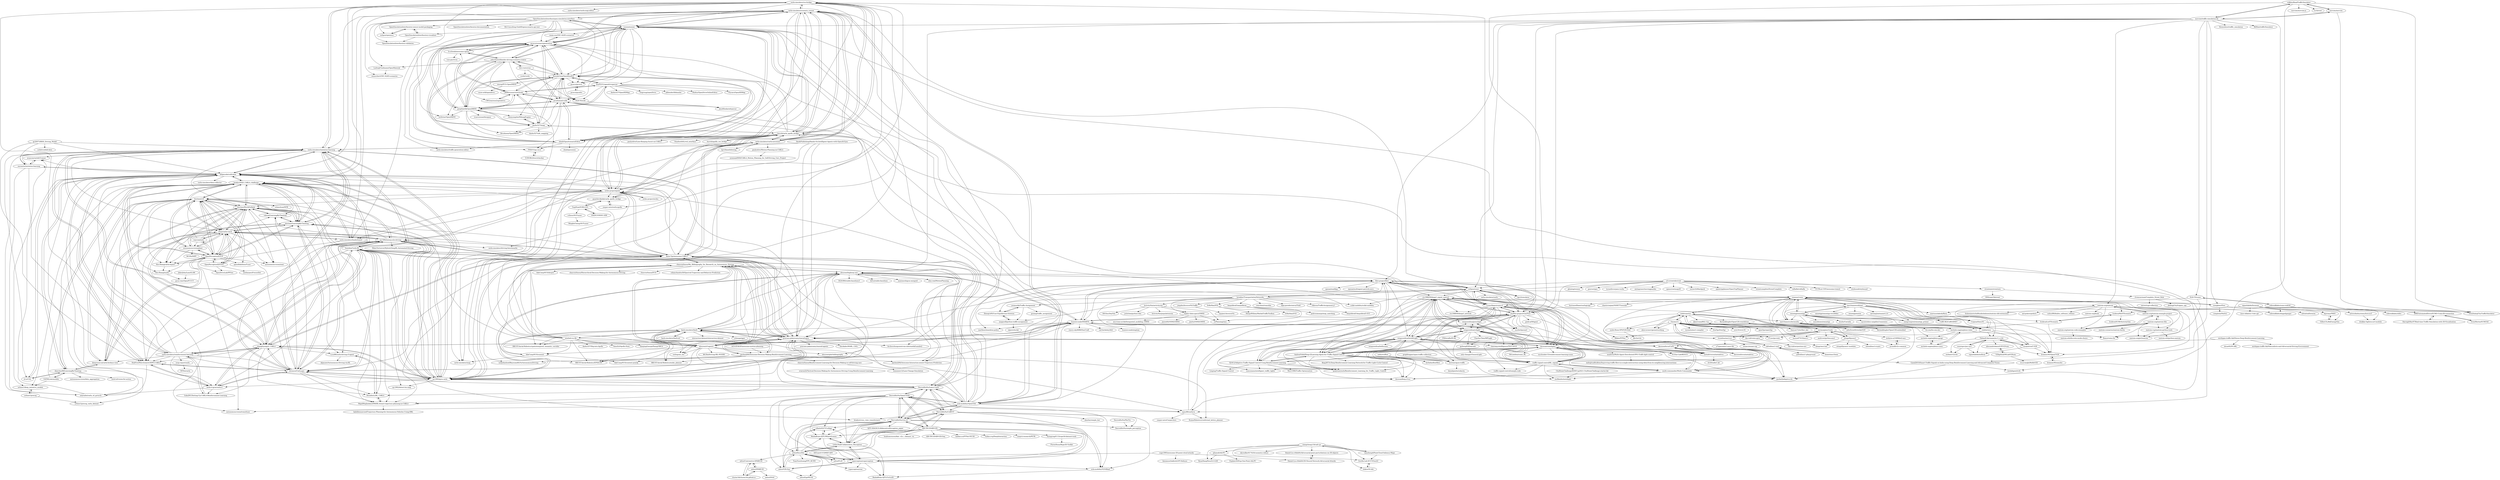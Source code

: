digraph G {
"carla-simulator/ros-bridge" -> "carla-simulator/scenario_runner"
"carla-simulator/ros-bridge" -> "carla-simulator/carla-autoware"
"carla-simulator/ros-bridge" -> "carla-simulator/imitation-learning"
"carla-simulator/ros-bridge" -> "AuroAi/carla_apollo_bridge"
"carla-simulator/ros-bridge" -> "carla-simulator/carla-map-editor"
"carla-simulator/ros-bridge" -> "felipecode/coiltraine"
"carla-simulator/ros-bridge" -> "Amin-Tgz/awesome-CARLA"
"carla-simulator/ros-bridge" -> "esmini/esmini"
"carla-simulator/ros-bridge" -> "carla-simulator/driving-benchmarks"
"carla-simulator/ros-bridge" -> "erdos-project/pylot"
"carla-simulator/ros-bridge" -> "carla-simulator/reinforcement-learning"
"carla-simulator/ros-bridge" -> "lgsvl/simulator" ["e"=1]
"carla-simulator/ros-bridge" -> "guardstrikelab/carla_apollo_bridge"
"carla-simulator/ros-bridge" -> "carla-simulator/leaderboard"
"carla-simulator/ros-bridge" -> "bradyz/2020_CARLA_challenge"
"eclipse/sumo" -> "flow-project/flow"
"eclipse/sumo" -> "LucasAlegre/sumo-rl"
"eclipse/sumo" -> "cityflow-project/CityFlow"
"eclipse/sumo" -> "eleurent/highway-env"
"eclipse/sumo" -> "esmini/esmini"
"eclipse/sumo" -> "huawei-noah/SMARTS"
"eclipse/sumo" -> "ucla-mobility/OpenCDA"
"eclipse/sumo" -> "docwza/sumolights"
"eclipse/sumo" -> "sommer/veins"
"eclipse/sumo" -> "lgsvl/simulator" ["e"=1]
"eclipse/sumo" -> "AndreaVidali/Deep-QLearning-Agent-for-Traffic-Signal-Control"
"eclipse/sumo" -> "carla-simulator/carla" ["e"=1]
"eclipse/sumo" -> "cts198859/deeprl_signal_control"
"eclipse/sumo" -> "bstabler/TransportationNetworks"
"eclipse/sumo" -> "carla-simulator/scenario_runner"
"GokulNC/Setting-Up-CARLA-Reinforcement-Learning" -> "carla-simulator/reinforcement-learning"
"Sentdex/Carla-RL" -> "zhangfuyang/rl_CARLA"
"Sentdex/Carla-RL" -> "bitsauce/Carla-ppo"
"Sentdex/Carla-RL" -> "cjy1992/gym-carla"
"Sentdex/Carla-RL" -> "carla-simulator/reinforcement-learning"
"Sentdex/Carla-RL" -> "cjy1992/interp-e2e-driving"
"Sentdex/Carla-RL" -> "carla-rl-gym/carla-rl"
"Sentdex/Carla-RL" -> "carla-simulator/imitation-learning"
"Sentdex/Carla-RL" -> "HubFire/Muti-branch-DDPG-CARLA"
"Sentdex/Carla-RL" -> "Amin-Tgz/awesome-CARLA"
"Sentdex/Carla-RL" -> "ShuaibinLi/RL_CARLA"
"Sentdex/Carla-RL" -> "DerrickXuNu/Learn-Carla"
"Sentdex/Carla-RL" -> "bradyz/2020_CARLA_challenge"
"Sentdex/Carla-RL" -> "dotchen/WorldOnRails"
"Sentdex/Carla-RL" -> "praveen-palanisamy/macad-gym"
"Sentdex/Carla-RL" -> "MajidMoghadam2006/RL-frenet-trajectory-planning-in-CARLA"
"asap-report/carla" -> "MTDzi/carla"
"carla-simulator/reinforcement-learning" -> "carla-simulator/imitation-learning"
"carla-simulator/reinforcement-learning" -> "GokulNC/Setting-Up-CARLA-Reinforcement-Learning"
"carla-simulator/reinforcement-learning" -> "Sentdex/Carla-RL"
"carla-simulator/reinforcement-learning" -> "zhangfuyang/rl_CARLA"
"carla-simulator/reinforcement-learning" -> "felipecode/coiltraine"
"carla-simulator/reinforcement-learning" -> "carla-rl-gym/carla-rl"
"carla-simulator/reinforcement-learning" -> "dotchen/LAV"
"carla-simulator/reinforcement-learning" -> "bitsauce/Carla-ppo"
"carla-simulator/reinforcement-learning" -> "cjy1992/gym-carla"
"carla-simulator/reinforcement-learning" -> "HubFire/Muti-branch-DDPG-CARLA"
"carla-simulator/reinforcement-learning" -> "deepsense-ai/carla-birdeye-view"
"carla-simulator/reinforcement-learning" -> "cjy1992/interp-e2e-driving"
"carla-simulator/reinforcement-learning" -> "asap-report/carla"
"flow-project/flow" -> "LucasAlegre/sumo-rl"
"flow-project/flow" -> "eclipse/sumo"
"flow-project/flow" -> "cityflow-project/CityFlow"
"flow-project/flow" -> "AndreaVidali/Deep-QLearning-Agent-for-Traffic-Signal-Control"
"flow-project/flow" -> "eleurent/highway-env"
"flow-project/flow" -> "cts198859/deeprl_signal_control"
"flow-project/flow" -> "docwza/sumolights"
"flow-project/flow" -> "huawei-noah/SMARTS"
"flow-project/flow" -> "wingsweihua/IntelliLight"
"flow-project/flow" -> "eleurent/rl-agents"
"flow-project/flow" -> "openai/multiagent-particle-envs" ["e"=1]
"flow-project/flow" -> "marlbenchmark/on-policy" ["e"=1]
"flow-project/flow" -> "praveen-palanisamy/macad-gym"
"flow-project/flow" -> "openai/maddpg" ["e"=1]
"flow-project/flow" -> "oxwhirl/pymarl" ["e"=1]
"DerrickXuNu/v2x-vit" -> "DerrickXuNu/CoBEVT"
"DerrickXuNu/v2x-vit" -> "DerrickXuNu/OpenCOOD"
"DerrickXuNu/v2x-vit" -> "Little-Podi/Collaborative_Perception"
"DerrickXuNu/v2x-vit" -> "coperception/coperception"
"DerrickXuNu/v2x-vit" -> "MediaBrain-SJTU/Where2comm"
"DerrickXuNu/v2x-vit" -> "DerrickXuNu/Learn-Carla"
"DerrickXuNu/v2x-vit" -> "ai4ce/DiscoNet"
"DerrickXuNu/v2x-vit" -> "AIR-THU/DAIR-V2X"
"DerrickXuNu/v2x-vit" -> "SJTU-MAGIC/CollaborativePerception_paper"
"DerrickXuNu/v2x-vit" -> "DerrickXuNu/simple_perception"
"DerrickXuNu/v2x-vit" -> "ucla-mobility/V2V4Real"
"DerrickXuNu/v2x-vit" -> "ai4ce/V2X-Sim"
"DerrickXuNu/v2x-vit" -> "ucla-mobility/OpenCDA"
"DerrickXuNu/v2x-vit" -> "yifanlu0227/CoAlign"
"OpenPerceptionX/TCP" -> "dotchen/LAV"
"OpenPerceptionX/TCP" -> "zhejz/carla-roach"
"OpenPerceptionX/TCP" -> "OpenPerceptionX/ST-P3"
"OpenPerceptionX/TCP" -> "Kin-Zhang/carla-expert"
"OpenPerceptionX/TCP" -> "opendilab/InterFuser" ["e"=1]
"OpenPerceptionX/TCP" -> "dotchen/LearningByCheating"
"OpenPerceptionX/TCP" -> "autonomousvision/plant"
"OpenPerceptionX/TCP" -> "deepsense-ai/carla-birdeye-view"
"OpenPerceptionX/TCP" -> "dotchen/WorldOnRails"
"OpenPerceptionX/TCP" -> "autonomousvision/transfuser" ["e"=1]
"OpenPerceptionX/TCP" -> "autonomousvision/neat" ["e"=1]
"OpenPerceptionX/TCP" -> "wayveai/mile"
"OpenPerceptionX/TCP" -> "bradyz/2020_CARLA_challenge"
"OpenPerceptionX/TCP" -> "Kin-Zhang/mmfn"
"OpenPerceptionX/TCP" -> "OpenDriveLab/PPGeo"
"carla-simulator/imitation-learning" -> "felipecode/coiltraine"
"carla-simulator/imitation-learning" -> "carla-simulator/reinforcement-learning"
"carla-simulator/imitation-learning" -> "merantix/imitation-learning"
"carla-simulator/imitation-learning" -> "zhangfuyang/rl_CARLA"
"carla-simulator/imitation-learning" -> "dotchen/LearningByCheating"
"carla-simulator/imitation-learning" -> "bitsauce/Carla-ppo"
"carla-simulator/imitation-learning" -> "Sentdex/Carla-RL"
"carla-simulator/imitation-learning" -> "xl-sr/CAL"
"carla-simulator/imitation-learning" -> "cjy1992/gym-carla"
"carla-simulator/imitation-learning" -> "onlytailei/carla_cil_pytorch"
"carla-simulator/imitation-learning" -> "Amin-Tgz/awesome-CARLA"
"carla-simulator/imitation-learning" -> "dotchen/WorldOnRails"
"carla-simulator/imitation-learning" -> "mvpcom/carlaILTrainer"
"carla-simulator/imitation-learning" -> "carla-simulator/ros-bridge"
"carla-simulator/imitation-learning" -> "zhejz/carla-roach"
"dotchen/LAV" -> "OpenPerceptionX/TCP"
"dotchen/LAV" -> "dotchen/WorldOnRails"
"dotchen/LAV" -> "dotchen/LearningByCheating"
"dotchen/LAV" -> "autonomousvision/transfuser" ["e"=1]
"dotchen/LAV" -> "zhejz/carla-roach"
"dotchen/LAV" -> "autonomousvision/neat" ["e"=1]
"dotchen/LAV" -> "opendilab/InterFuser" ["e"=1]
"dotchen/LAV" -> "Kin-Zhang/carla-expert"
"dotchen/LAV" -> "bradyz/cross_view_transformers" ["e"=1]
"dotchen/LAV" -> "autonomousvision/plant"
"dotchen/LAV" -> "sshaoshuai/MTR" ["e"=1]
"dotchen/LAV" -> "deepsense-ai/carla-birdeye-view"
"dotchen/LAV" -> "bradyz/2020_CARLA_challenge"
"dotchen/LAV" -> "OpenPerceptionX/ST-P3"
"dotchen/LAV" -> "Kin-Zhang/mmfn"
"dotchen/LearningByCheating" -> "dotchen/WorldOnRails"
"dotchen/LearningByCheating" -> "bradyz/2020_CARLA_challenge"
"dotchen/LearningByCheating" -> "valeoai/LearningByCheating"
"dotchen/LearningByCheating" -> "dotchen/LAV"
"dotchen/LearningByCheating" -> "OpenPerceptionX/TCP"
"dotchen/LearningByCheating" -> "zhejz/carla-roach"
"dotchen/LearningByCheating" -> "felipecode/coiltraine"
"dotchen/LearningByCheating" -> "zhangfuyang/rl_CARLA"
"dotchen/LearningByCheating" -> "carla-simulator/imitation-learning"
"dotchen/LearningByCheating" -> "bitsauce/Carla-ppo"
"dotchen/LearningByCheating" -> "Luca96/carla-driving-rl-agent"
"dotchen/LearningByCheating" -> "cjy1992/gym-carla"
"felipecode/coiltraine" -> "carla-simulator/imitation-learning"
"felipecode/coiltraine" -> "xl-sr/CAL"
"felipecode/coiltraine" -> "merantix/imitation-learning"
"felipecode/coiltraine" -> "HubFire/Muti-branch-DDPG-CARLA"
"felipecode/coiltraine" -> "bitsauce/Carla-ppo"
"felipecode/coiltraine" -> "dianchen96/LearningByCheating"
"felipecode/coiltraine" -> "mvpcom/carlaILTrainer"
"felipecode/coiltraine" -> "dotchen/LearningByCheating"
"felipecode/coiltraine" -> "bradyz/2020_CARLA_challenge"
"felipecode/coiltraine" -> "nrhine1/deep_imitative_models"
"felipecode/coiltraine" -> "carla-simulator/data-collector"
"felipecode/coiltraine" -> "onlytailei/carla_cil_pytorch"
"felipecode/coiltraine" -> "cjy1992/gym-carla"
"felipecode/coiltraine" -> "carla-rl-gym/carla-rl"
"felipecode/coiltraine" -> "nrhine1/precog_carla_dataset"
"cts198859/deeprl_signal_control" -> "wingsweihua/colight"
"cts198859/deeprl_signal_control" -> "docwza/sumolights"
"cts198859/deeprl_signal_control" -> "cts198859/deeprl_network" ["e"=1]
"cts198859/deeprl_signal_control" -> "wingsweihua/IntelliLight"
"cts198859/deeprl_signal_control" -> "traffic-signal-control/RL_signals"
"cts198859/deeprl_signal_control" -> "LucasAlegre/sumo-rl"
"cts198859/deeprl_signal_control" -> "TJ1812/Adaptive-Traffic-Signal-Control-Using-Reinforcement-Learning"
"cts198859/deeprl_signal_control" -> "multi-commander/Multi-Commander"
"cts198859/deeprl_signal_control" -> "AndreaVidali/Deep-QLearning-Agent-for-Traffic-Signal-Control"
"cts198859/deeprl_signal_control" -> "docwza/deep-rl-tsc"
"cts198859/deeprl_signal_control" -> "wingsweihua/presslight"
"cts198859/deeprl_signal_control" -> "lcodeca/MoSTScenario"
"cts198859/deeprl_signal_control" -> "cityflow-project/CityFlow"
"cts198859/deeprl_signal_control" -> "goshaQ/adaptive-tls"
"cts198859/deeprl_signal_control" -> "quantumiracle/Reinforcement_Learning_for_Traffic_Light_Control"
"bitsauce/Carla-ppo" -> "cjy1992/interp-e2e-driving"
"bitsauce/Carla-ppo" -> "Sentdex/Carla-RL"
"bitsauce/Carla-ppo" -> "cjy1992/gym-carla"
"bitsauce/Carla-ppo" -> "zhangfuyang/rl_CARLA"
"bitsauce/Carla-ppo" -> "HubFire/Muti-branch-DDPG-CARLA"
"bitsauce/Carla-ppo" -> "felipecode/coiltraine"
"bitsauce/Carla-ppo" -> "ShuaibinLi/RL_CARLA"
"bitsauce/Carla-ppo" -> "carla-rl-gym/carla-rl"
"bitsauce/Carla-ppo" -> "praveen-palanisamy/macad-gym"
"bitsauce/Carla-ppo" -> "dotchen/WorldOnRails"
"bitsauce/Carla-ppo" -> "carla-simulator/imitation-learning"
"bitsauce/Carla-ppo" -> "zhejz/carla-roach"
"bitsauce/Carla-ppo" -> "valeoai/LearningByCheating"
"bitsauce/Carla-ppo" -> "dotchen/LearningByCheating"
"bitsauce/Carla-ppo" -> "MajidMoghadam2006/RL-frenet-trajectory-planning-in-CARLA"
"paulyehtw/Motion-Planning-on-CARLA" -> "yymmaa0000/CARLA_Motion_Planning_for_Self-Driving_Cars_Project"
"AndreaVidali/Deep-QLearning-Agent-for-Traffic-Signal-Control" -> "docwza/sumolights"
"AndreaVidali/Deep-QLearning-Agent-for-Traffic-Signal-Control" -> "LucasAlegre/sumo-rl"
"AndreaVidali/Deep-QLearning-Agent-for-Traffic-Signal-Control" -> "cts198859/deeprl_signal_control"
"AndreaVidali/Deep-QLearning-Agent-for-Traffic-Signal-Control" -> "TJ1812/Adaptive-Traffic-Signal-Control-Using-Reinforcement-Learning"
"AndreaVidali/Deep-QLearning-Agent-for-Traffic-Signal-Control" -> "wingsweihua/IntelliLight"
"AndreaVidali/Deep-QLearning-Agent-for-Traffic-Signal-Control" -> "traffic-signal-control/RL_signals"
"AndreaVidali/Deep-QLearning-Agent-for-Traffic-Signal-Control" -> "flow-project/flow"
"AndreaVidali/Deep-QLearning-Agent-for-Traffic-Signal-Control" -> "goshaQ/adaptive-tls"
"AndreaVidali/Deep-QLearning-Agent-for-Traffic-Signal-Control" -> "Ujwal2910/Smart-Traffic-Signals-in-India-using-Deep-Reinforcement-Learning-and-Advanced-Computer-Vision"
"AndreaVidali/Deep-QLearning-Agent-for-Traffic-Signal-Control" -> "cityflow-project/CityFlow"
"AndreaVidali/Deep-QLearning-Agent-for-Traffic-Signal-Control" -> "docwza/deep-rl-tsc"
"AndreaVidali/Deep-QLearning-Agent-for-Traffic-Signal-Control" -> "wingsweihua/colight"
"AndreaVidali/Deep-QLearning-Agent-for-Traffic-Signal-Control" -> "quantumiracle/Reinforcement_Learning_for_Traffic_Light_Control"
"AndreaVidali/Deep-QLearning-Agent-for-Traffic-Signal-Control" -> "Ring367/A-Deep-Reinforcement-Learning-Network-for-Traffic-Light-Cycle-Control"
"AndreaVidali/Deep-QLearning-Agent-for-Traffic-Signal-Control" -> "bstriner/gym-traffic"
"traffic-signal-control/RL_signals" -> "wingsweihua/colight"
"traffic-signal-control/RL_signals" -> "wingsweihua/presslight"
"traffic-signal-control/RL_signals" -> "docwza/sumolights"
"traffic-signal-control/RL_signals" -> "docwza/deep-rl-tsc"
"traffic-signal-control/RL_signals" -> "traffic-signal-control/sample-code"
"traffic-signal-control/RL_signals" -> "zxsRambo/metalight"
"traffic-signal-control/RL_signals" -> "multi-commander/Multi-Commander"
"traffic-signal-control/RL_signals" -> "cts198859/deeprl_signal_control"
"traffic-signal-control/RL_signals" -> "CityBrainChallenge/KDDCup2021-CityBrainChallenge-starter-kit"
"Ujwal2910/Smart-Traffic-Signals-in-India-using-Deep-Reinforcement-Learning-and-Advanced-Computer-Vision" -> "goshaQ/adaptive-tls"
"Ujwal2910/Smart-Traffic-Signals-in-India-using-Deep-Reinforcement-Learning-and-Advanced-Computer-Vision" -> "intelaligent/tctb"
"maxbren/Multi-Agent-Distributed-PPO-Traffc-light-control" -> "indrajitsadhukhan/Improving-traffic-flow-in-a-single-intersection-using-data-from-its-neighbouring-intersections"
"wingsweihua/IntelliLight" -> "wingsweihua/colight"
"wingsweihua/IntelliLight" -> "wingsweihua/presslight"
"wingsweihua/IntelliLight" -> "cts198859/deeprl_signal_control"
"wingsweihua/IntelliLight" -> "docwza/sumolights"
"wingsweihua/IntelliLight" -> "quantumiracle/Reinforcement_Learning_for_Traffic_Light_Control"
"wingsweihua/IntelliLight" -> "TJ1812/Adaptive-Traffic-Signal-Control-Using-Reinforcement-Learning"
"wingsweihua/IntelliLight" -> "tianrang-intelligence/TSCC2019"
"wingsweihua/IntelliLight" -> "multi-commander/Multi-Commander"
"wingsweihua/IntelliLight" -> "suessmann/intelligent_traffic_lights"
"wingsweihua/IntelliLight" -> "traffic-signal-control/RL_signals"
"wingsweihua/IntelliLight" -> "bstriner/gym-traffic"
"wingsweihua/IntelliLight" -> "AndreaVidali/Deep-QLearning-Agent-for-Traffic-Signal-Control"
"wingsweihua/IntelliLight" -> "docwza/deep-rl-tsc"
"wingsweihua/IntelliLight" -> "wingsweihua/hellosumo"
"wingsweihua/IntelliLight" -> "goshaQ/adaptive-tls"
"wingsweihua/colight" -> "wingsweihua/presslight"
"wingsweihua/colight" -> "traffic-signal-control/RL_signals"
"wingsweihua/colight" -> "cts198859/deeprl_signal_control"
"wingsweihua/colight" -> "multi-commander/Multi-Commander"
"wingsweihua/colight" -> "wingsweihua/IntelliLight"
"wingsweihua/colight" -> "gjzheng93/frap-pub"
"wingsweihua/colight" -> "zxsRambo/metalight"
"wingsweihua/colight" -> "cityflow-project/CityFlow"
"wingsweihua/colight" -> "tianrang-intelligence/TSCC2019"
"wingsweihua/colight" -> "traffic-signal-control/sample-code"
"wingsweihua/colight" -> "Chacha-Chen/MPLight"
"wingsweihua/colight" -> "FXDevailly/IG-RL"
"guardstrikelab/carla_apollo_bridge" -> "casper-auto/carla-apollo"
"guardstrikelab/carla_apollo_bridge" -> "AuroAi/carla_apollo_bridge"
"guardstrikelab/carla_apollo_bridge" -> "YuqiHuai/SORA-SVL"
"cityflow-project/CityFlow" -> "wingsweihua/colight"
"cityflow-project/CityFlow" -> "LucasAlegre/sumo-rl"
"cityflow-project/CityFlow" -> "cts198859/deeprl_signal_control"
"cityflow-project/CityFlow" -> "flow-project/flow"
"cityflow-project/CityFlow" -> "traffic-signal-control/RL_signals"
"cityflow-project/CityFlow" -> "multi-commander/Multi-Commander"
"cityflow-project/CityFlow" -> "eclipse/sumo"
"cityflow-project/CityFlow" -> "docwza/sumolights"
"cityflow-project/CityFlow" -> "huawei-noah/SMARTS"
"cityflow-project/CityFlow" -> "wingsweihua/presslight"
"cityflow-project/CityFlow" -> "AndreaVidali/Deep-QLearning-Agent-for-Traffic-Signal-Control"
"cityflow-project/CityFlow" -> "geek-ai/MAgent" ["e"=1]
"cityflow-project/CityFlow" -> "wingsweihua/IntelliLight"
"cityflow-project/CityFlow" -> "tianrang-intelligence/TSCC2019"
"cityflow-project/CityFlow" -> "oxwhirl/pymarl" ["e"=1]
"huawei-noah/SMARTS" -> "eleurent/highway-env"
"huawei-noah/SMARTS" -> "praveen-palanisamy/macad-gym"
"huawei-noah/SMARTS" -> "marlbenchmark/on-policy" ["e"=1]
"huawei-noah/SMARTS" -> "eleurent/rl-agents"
"huawei-noah/SMARTS" -> "huawei-noah/xingtian" ["e"=1]
"huawei-noah/SMARTS" -> "starry-sky6688/StarCraft" ["e"=1]
"huawei-noah/SMARTS" -> "metadriverse/metadrive"
"huawei-noah/SMARTS" -> "oxwhirl/pymarl" ["e"=1]
"huawei-noah/SMARTS" -> "cjy1992/gym-carla"
"huawei-noah/SMARTS" -> "decisionforce/CoPO"
"huawei-noah/SMARTS" -> "bark-simulator/bark"
"huawei-noah/SMARTS" -> "rail-berkeley/d4rl" ["e"=1]
"huawei-noah/SMARTS" -> "cityflow-project/CityFlow"
"huawei-noah/SMARTS" -> "flow-project/flow"
"huawei-noah/SMARTS" -> "jiachenli94/Awesome-Interaction-aware-Trajectory-Prediction" ["e"=1]
"vlm/asn1c" -> "eerimoq/asn1tools"
"vlm/asn1c" -> "ttsiodras/asn1scc"
"vlm/asn1c" -> "riebl/vanetza"
"vlm/asn1c" -> "P1sec/pycrate" ["e"=1]
"vlm/asn1c" -> "mouse07410/asn1c"
"vlm/asn1c" -> "Samuel-Tyler/fast_ber"
"vlm/asn1c" -> "tysonite/asn1-compiler"
"vlm/asn1c" -> "etingof/pyasn1"
"vlm/asn1c" -> "kimgr/asn1ate"
"vlm/asn1c" -> "usdot-fhwa-OPS/V2X-Hub"
"vlm/asn1c" -> "alexvoronov/geonetworking"
"vlm/asn1c" -> "yafred/asn1-tool"
"vlm/asn1c" -> "free5gc/free5gc" ["e"=1]
"vlm/asn1c" -> "srsLTE/srsLTE" ["e"=1]
"vlm/asn1c" -> "open5gs/open5gs" ["e"=1]
"inet-framework/inet" -> "omnetpp/omnetpp"
"inet-framework/inet" -> "CoRE-RG/CoRE4INET"
"inet-framework/inet" -> "sommer/veins"
"inet-framework/inet" -> "inet-framework/simulte"
"inet-framework/inet" -> "riebl/artery"
"inet-framework/inet" -> "omnetpp/omnetpp-resultfiles"
"inet-framework/inet" -> "Unipisa/Simu5G"
"inet-framework/inet" -> "wangrongwei/omnetpp_primer"
"inet-framework/inet" -> "omnetpp/mixim"
"inet-framework/inet" -> "mariuszslabicki/flora"
"inet-framework/inet" -> "aarizaq/inetmanet-2.0"
"omnetpp/omnetpp" -> "inet-framework/inet"
"omnetpp/omnetpp" -> "wangrongwei/omnetpp_primer"
"omnetpp/omnetpp" -> "sommer/veins"
"omnetpp/omnetpp" -> "inet-framework/simulte"
"omnetpp/omnetpp" -> "riebl/artery"
"omnetpp/omnetpp" -> "mmodenesi/omnetpy"
"omnetpp/omnetpp" -> "Unipisa/Simu5G"
"omnetpp/omnetpp" -> "CoRE-RG/CoRE4INET"
"omnetpp/omnetpp" -> "boulis/Castalia"
"omnetpp/omnetpp" -> "michele-segata/plexe-veins"
"omnetpp/omnetpp" -> "nyuwireless-unipd/ns3-mmwave" ["e"=1]
"liuyf5231/opendriveparser" -> "fhwedel-hoe/OpenRoadEd"
"liuyf5231/opendriveparser" -> "daohu527/OpenHDMap" ["e"=1]
"liuyf5231/opendriveparser" -> "JHMeusener/osm2xodr"
"liuyf5231/opendriveparser" -> "grepthat/libOpenDRIVE"
"liuyf5231/opendriveparser" -> "DLR-TS/xodr"
"liuyf5231/opendriveparser" -> "carla-simulator/map"
"liuyf5231/opendriveparser" -> "fcagroupj/openDrive"
"liuyf5231/opendriveparser" -> "phbender/liblanelet" ["e"=1]
"liuyf5231/opendriveparser" -> "Olodus/OpenDriveOnlineEditor"
"liuyf5231/opendriveparser" -> "JensKlimke/odrparser"
"liuyf5231/opendriveparser" -> "Flycars/OpenHDMap" ["e"=1]
"jfpastrana/802.11p" -> "p3n3troot0r/socketV2V"
"AuroAi/carla_apollo_bridge" -> "guardstrikelab/carla_apollo_bridge"
"AuroAi/carla_apollo_bridge" -> "carla-simulator/carla-autoware"
"AuroAi/carla_apollo_bridge" -> "AuroAi/apollo_ros_bridge"
"AuroAi/carla_apollo_bridge" -> "casper-auto/carla-apollo"
"AuroAi/carla_apollo_bridge" -> "daohu527/imap"
"AuroAi/carla_apollo_bridge" -> "erdos-project/pylot"
"AuroAi/carla_apollo_bridge" -> "carla-simulator/scenario_runner"
"AuroAi/carla_apollo_bridge" -> "pyoscx/scenariogeneration"
"AuroAi/carla_apollo_bridge" -> "mjxu96/carlaviz"
"AuroAi/carla_apollo_bridge" -> "esmini/esmini"
"AuroAi/carla_apollo_bridge" -> "carla-simulator/ros-bridge"
"AuroAi/carla_apollo_bridge" -> "ebadi/OpenScenarioEditor"
"AuroAi/carla_apollo_bridge" -> "fhwedel-hoe/OpenRoadEd"
"AuroAi/carla_apollo_bridge" -> "paulyehtw/Lane-Keeping-Assist-on-CARLA" ["e"=1]
"AuroAi/carla_apollo_bridge" -> "StanfordASL/vtd_interface"
"d-wasserman/Complete_Street_Rule" -> "natowi/cga-collection"
"d-wasserman/Complete_Street_Rule" -> "jbdong/CityEngine_cga"
"bradyz/2020_CARLA_challenge" -> "dotchen/LearningByCheating"
"bradyz/2020_CARLA_challenge" -> "valeoai/LearningByCheating"
"bradyz/2020_CARLA_challenge" -> "dotchen/WorldOnRails"
"bradyz/2020_CARLA_challenge" -> "carla-simulator/leaderboard"
"bradyz/2020_CARLA_challenge" -> "zhejz/carla-roach"
"bradyz/2020_CARLA_challenge" -> "zhangfuyang/rl_CARLA"
"bradyz/2020_CARLA_challenge" -> "dianchen96/LearningByCheating"
"bradyz/2020_CARLA_challenge" -> "felipecode/coiltraine"
"bradyz/2020_CARLA_challenge" -> "OpenPerceptionX/TCP"
"bradyz/2020_CARLA_challenge" -> "cjy1992/gym-carla"
"bradyz/2020_CARLA_challenge" -> "erdos-project/pylot"
"bradyz/2020_CARLA_challenge" -> "dotchen/LAV"
"bradyz/2020_CARLA_challenge" -> "cjy1992/interp-e2e-driving"
"bradyz/2020_CARLA_challenge" -> "nrhine1/deep_imitative_models"
"carla-simulator/carla-autoware" -> "AuroAi/carla_apollo_bridge"
"carla-simulator/carla-autoware" -> "carla-simulator/ros-bridge"
"carla-simulator/carla-autoware" -> "carla-simulator/scenario_runner"
"carla-simulator/carla-autoware" -> "carla-simulator/leaderboard"
"carla-simulator/carla-autoware" -> "paulyehtw/Motion-Planning-on-CARLA"
"carla-simulator/carla-autoware" -> "erdos-project/pylot"
"carla-simulator/carla-autoware" -> "lgsvl/lanefollowing"
"carla-simulator/carla-autoware" -> "carla-simulator/imitation-learning"
"michigan-traffic-lab/Dense-Deep-Reinforcement-Learning" -> "zhcao92/DCARL"
"michigan-traffic-lab/Dense-Deep-Reinforcement-Learning" -> "decisionforce/CoPO"
"michigan-traffic-lab/Dense-Deep-Reinforcement-Learning" -> "michigan-traffic-lab/Naturalistic-and-Adversarial-Driving-Environment"
"Amin-Tgz/awesome-CARLA" -> "cjy1992/gym-carla"
"Amin-Tgz/awesome-CARLA" -> "zhangfuyang/rl_CARLA"
"Amin-Tgz/awesome-CARLA" -> "erdos-project/pylot"
"Amin-Tgz/awesome-CARLA" -> "Sentdex/Carla-RL"
"Amin-Tgz/awesome-CARLA" -> "carla-simulator/imitation-learning"
"Amin-Tgz/awesome-CARLA" -> "praveen-palanisamy/macad-gym"
"Amin-Tgz/awesome-CARLA" -> "bitsauce/Carla-ppo"
"Amin-Tgz/awesome-CARLA" -> "cjy1992/interp-e2e-driving"
"Amin-Tgz/awesome-CARLA" -> "dotchen/LearningByCheating"
"Amin-Tgz/awesome-CARLA" -> "chauvinSimon/My_Bibliography_for_Research_on_Autonomous_Driving"
"Amin-Tgz/awesome-CARLA" -> "DerrickXuNu/Learn-Carla"
"Amin-Tgz/awesome-CARLA" -> "carla-simulator/scenario_runner"
"Amin-Tgz/awesome-CARLA" -> "bradyz/2020_CARLA_challenge"
"Amin-Tgz/awesome-CARLA" -> "ucla-mobility/OpenCDA"
"Amin-Tgz/awesome-CARLA" -> "felipecode/coiltraine"
"bstabler/TransportationNetworks" -> "prameshk/Traffic-Assignment"
"bstabler/TransportationNetworks" -> "ZhengLi95/User-Equilibrium-Solution"
"bstabler/TransportationNetworks" -> "DrKeHan/DTA"
"bstabler/TransportationNetworks" -> "megacell/python-traffic-assignment"
"bstabler/TransportationNetworks" -> "chkwon/TrafficAssignment.jl"
"bstabler/TransportationNetworks" -> "ActivitySim/activitysim"
"bstabler/TransportationNetworks" -> "zephyr-data-specs/GMNS"
"bstabler/TransportationNetworks" -> "AequilibraE/aequilibrae"
"bstabler/TransportationNetworks" -> "jingzbu/InverseVIsTraffic"
"bstabler/TransportationNetworks" -> "matsim-org/matsim"
"bstabler/TransportationNetworks" -> "eclipse/sumo"
"bstabler/TransportationNetworks" -> "scikit-mobility/scikit-mobility" ["e"=1]
"bstabler/TransportationNetworks" -> "xinychen/transdim" ["e"=1]
"bstabler/TransportationNetworks" -> "olga-perederieieva/TAsK"
"bstabler/TransportationNetworks" -> "flow-project/flow"
"multi-commander/Multi-Commander" -> "wingsweihua/colight"
"multi-commander/Multi-Commander" -> "goshaQ/adaptive-tls"
"multi-commander/Multi-Commander" -> "traffic-signal-control/RL_signals"
"multi-commander/Multi-Commander" -> "cts198859/deeprl_signal_control"
"multi-commander/Multi-Commander" -> "docwza/deep-rl-tsc"
"multi-commander/Multi-Commander" -> "zxsRambo/metalight"
"DerrickXuNu/Learn-Carla" -> "ucla-mobility/OpenCDA"
"DerrickXuNu/Learn-Carla" -> "DerrickXuNu/OpenCOOD"
"DerrickXuNu/Learn-Carla" -> "DerrickXuNu/v2x-vit"
"DerrickXuNu/Learn-Carla" -> "DerrickXuNu/CoBEVT"
"DerrickXuNu/Learn-Carla" -> "cjy1992/gym-carla"
"DerrickXuNu/Learn-Carla" -> "Sentdex/Carla-RL"
"DerrickXuNu/Learn-Carla" -> "bitsauce/Carla-ppo"
"DerrickXuNu/Learn-Carla" -> "Amin-Tgz/awesome-CARLA"
"DerrickXuNu/Learn-Carla" -> "zhejz/carla-roach"
"DerrickXuNu/Learn-Carla" -> "mjxu96/carlaviz"
"DerrickXuNu/Learn-Carla" -> "MajidMoghadam2006/RL-frenet-trajectory-planning-in-CARLA"
"DerrickXuNu/Learn-Carla" -> "AuroAi/carla_apollo_bridge"
"DerrickXuNu/Learn-Carla" -> "carla-simulator/scenario_runner"
"DerrickXuNu/Learn-Carla" -> "cjy1992/interp-e2e-driving"
"DerrickXuNu/Learn-Carla" -> "ShuaibinLi/RL_CARLA"
"DerrickXuNu/OpenCOOD" -> "DerrickXuNu/v2x-vit"
"DerrickXuNu/OpenCOOD" -> "ucla-mobility/OpenCDA"
"DerrickXuNu/OpenCOOD" -> "DerrickXuNu/Learn-Carla"
"DerrickXuNu/OpenCOOD" -> "Little-Podi/Collaborative_Perception"
"DerrickXuNu/OpenCOOD" -> "coperception/coperception"
"DerrickXuNu/OpenCOOD" -> "DerrickXuNu/CoBEVT"
"DerrickXuNu/OpenCOOD" -> "AIR-THU/DAIR-V2X"
"DerrickXuNu/OpenCOOD" -> "ai4ce/DiscoNet"
"DerrickXuNu/OpenCOOD" -> "ai4ce/V2X-Sim"
"DerrickXuNu/OpenCOOD" -> "ucla-mobility/V2V4Real"
"DerrickXuNu/OpenCOOD" -> "yifanlu0227/CoAlign"
"DerrickXuNu/OpenCOOD" -> "MediaBrain-SJTU/Where2comm"
"Luca96/carla-driving-rl-agent" -> "ShuaibinLi/RL_CARLA"
"Luca96/carla-driving-rl-agent" -> "akjayant/Autonomous-Driving-via-RL"
"MajidMoghadam2006/RL-frenet-trajectory-planning-in-CARLA" -> "ShuaibinLi/RL_CARLA"
"MajidMoghadam2006/RL-frenet-trajectory-planning-in-CARLA" -> "kalebbennaveed/Trajectory-Planning-for-Autonomous-Vehicles-Using-HRL"
"ShuaibinLi/RL_CARLA" -> "MajidMoghadam2006/RL-frenet-trajectory-planning-in-CARLA"
"ShuaibinLi/RL_CARLA" -> "Luca96/carla-driving-rl-agent"
"carla-simulator/leaderboard" -> "bradyz/2020_CARLA_challenge"
"carla-simulator/leaderboard" -> "carla-simulator/driving-benchmarks"
"carla-simulator/leaderboard" -> "zhejz/carla-roach"
"carla-simulator/leaderboard" -> "Kin-Zhang/carla-expert"
"eleurent/highway-env" -> "eleurent/rl-agents"
"eleurent/highway-env" -> "huawei-noah/SMARTS"
"eleurent/highway-env" -> "eleurent/phd-bibliography" ["e"=1]
"eleurent/highway-env" -> "cjy1992/gym-carla"
"eleurent/highway-env" -> "chauvinSimon/My_Bibliography_for_Research_on_Autonomous_Driving"
"eleurent/highway-env" -> "maximecb/gym-minigrid" ["e"=1]
"eleurent/highway-env" -> "flow-project/flow"
"eleurent/highway-env" -> "jiachenli94/Awesome-Interaction-aware-Trajectory-Prediction" ["e"=1]
"eleurent/highway-env" -> "praveen-palanisamy/macad-gym"
"eleurent/highway-env" -> "HKUST-Aerial-Robotics/EPSILON" ["e"=1]
"eleurent/highway-env" -> "zhm-real/MotionPlanning" ["e"=1]
"eleurent/highway-env" -> "DLR-RM/stable-baselines3" ["e"=1]
"eleurent/highway-env" -> "hill-a/stable-baselines" ["e"=1]
"eleurent/highway-env" -> "bark-simulator/bark"
"eleurent/highway-env" -> "sisl/ngsim_env" ["e"=1]
"eleurent/rl-agents" -> "eleurent/highway-env"
"eleurent/rl-agents" -> "praveen-palanisamy/macad-gym"
"eleurent/rl-agents" -> "eleurent/phd-bibliography" ["e"=1]
"eleurent/rl-agents" -> "huawei-noah/SMARTS"
"eleurent/rl-agents" -> "chauvinSimon/My_Bibliography_for_Research_on_Autonomous_Driving"
"eleurent/rl-agents" -> "cjy1992/gym-carla"
"eleurent/rl-agents" -> "bark-simulator/bark"
"eleurent/rl-agents" -> "sisl/ngsim_env" ["e"=1]
"eleurent/rl-agents" -> "cjy1992/interp-e2e-driving"
"eleurent/rl-agents" -> "MCZhi/Driving-IRL-NGSIM" ["e"=1]
"eleurent/rl-agents" -> "AdaCompNUS/summit"
"eleurent/rl-agents" -> "jiachenli94/Awesome-Decision-Making-Reinforcement-Learning"
"eleurent/rl-agents" -> "MajidMoghadam2006/RL-frenet-trajectory-planning-in-CARLA"
"eleurent/rl-agents" -> "felipecode/coiltraine"
"eleurent/rl-agents" -> "flow-project/flow"
"erdos-project/pylot" -> "erdos-project/erdos"
"erdos-project/pylot" -> "bradyz/2020_CARLA_challenge"
"erdos-project/pylot" -> "Amin-Tgz/awesome-CARLA"
"erdos-project/pylot" -> "AuroAi/carla_apollo_bridge"
"erdos-project/pylot" -> "carla-simulator/leaderboard"
"erdos-project/pylot" -> "cjy1992/gym-carla"
"erdos-project/pylot" -> "carla-simulator/scenario_runner"
"erdos-project/pylot" -> "dotchen/LAV"
"erdos-project/pylot" -> "felipecode/coiltraine"
"erdos-project/pylot" -> "praveen-palanisamy/macad-gym"
"erdos-project/pylot" -> "cjy1992/interp-e2e-driving"
"erdos-project/pylot" -> "MajidMoghadam2006/RL-frenet-trajectory-planning-in-CARLA"
"erdos-project/pylot" -> "dotchen/WorldOnRails"
"erdos-project/pylot" -> "carla-simulator/carla-autoware"
"erdos-project/pylot" -> "guardstrikelab/carla_apollo_bridge"
"intel/ad-rss-lib" -> "bark-simulator/bark"
"intel/ad-rss-lib" -> "fzi-forschungszentrum-informatik/Lanelet2" ["e"=1]
"intel/ad-rss-lib" -> "HKUST-Aerial-Robotics/EPSILON" ["e"=1]
"intel/ad-rss-lib" -> "HKUST-Aerial-Robotics/spatiotemporal_semantic_corridor" ["e"=1]
"intel/ad-rss-lib" -> "esmini/esmini"
"intel/ad-rss-lib" -> "YannZyl/Apollo-Note" ["e"=1]
"intel/ad-rss-lib" -> "chauvinSimon/My_Bibliography_for_Research_on_Autonomous_Driving"
"intel/ad-rss-lib" -> "carla-simulator/scenario_runner"
"intel/ad-rss-lib" -> "erdos-project/pylot"
"intel/ad-rss-lib" -> "XiaojingGeorgeZhang/OBCA" ["e"=1]
"intel/ad-rss-lib" -> "daohu527/Dig-into-Apollo" ["e"=1]
"intel/ad-rss-lib" -> "carla-simulator/carla-autoware"
"intel/ad-rss-lib" -> "HKUST-Aerial-Robotics/eudm_planner" ["e"=1]
"intel/ad-rss-lib" -> "mjxu96/carlaviz"
"intel/ad-rss-lib" -> "AdaCompNUS/summit"
"ucla-mobility/OpenCDA" -> "DerrickXuNu/Learn-Carla"
"ucla-mobility/OpenCDA" -> "DerrickXuNu/OpenCOOD"
"ucla-mobility/OpenCDA" -> "DerrickXuNu/v2x-vit"
"ucla-mobility/OpenCDA" -> "carla-simulator/scenario_runner"
"ucla-mobility/OpenCDA" -> "Amin-Tgz/awesome-CARLA"
"ucla-mobility/OpenCDA" -> "AuroAi/carla_apollo_bridge"
"ucla-mobility/OpenCDA" -> "erdos-project/pylot"
"ucla-mobility/OpenCDA" -> "mjxu96/carlaviz"
"ucla-mobility/OpenCDA" -> "huawei-noah/SMARTS"
"ucla-mobility/OpenCDA" -> "cjy1992/gym-carla"
"ucla-mobility/OpenCDA" -> "esmini/esmini"
"ucla-mobility/OpenCDA" -> "eleurent/highway-env"
"ucla-mobility/OpenCDA" -> "autonomousvision/transfuser" ["e"=1]
"ucla-mobility/OpenCDA" -> "DerrickXuNu/CoBEVT"
"ucla-mobility/OpenCDA" -> "praveen-palanisamy/macad-gym"
"gy20073/BDD_Driving_Model" -> "carla-simulator/imitation-learning"
"gy20073/BDD_Driving_Model" -> "ucbdrive/bdd-data" ["e"=1]
"gy20073/BDD_Driving_Model" -> "felipecode/coiltraine"
"gy20073/BDD_Driving_Model" -> "HubFire/Muti-branch-DDPG-CARLA"
"gy20073/BDD_Driving_Model" -> "merantix/imitation-learning"
"msepulcre/C-V2X" -> "FabianEckermann/ns-3_c-v2x"
"msepulcre/C-V2X" -> "brianmc95/OpenCV2X"
"msepulcre/C-V2X" -> "signetlabdei/millicar"
"sommer/veins" -> "riebl/artery"
"sommer/veins" -> "riebl/vanetza"
"sommer/veins" -> "michele-segata/plexe-veins"
"sommer/veins" -> "xiongbeer/Eins"
"sommer/veins" -> "michele-segata/plexe-pyapi"
"sommer/veins" -> "inet-framework/simulte"
"sommer/veins" -> "FabianEckermann/ns-3_c-v2x"
"sommer/veins" -> "tkn-tub/veins-gym"
"sommer/veins" -> "msepulcre/C-V2X"
"sommer/veins" -> "burtonwilliamt/carlogicapi"
"sommer/veins" -> "omnetpp/omnetpp"
"sommer/veins" -> "floxyz/veins-lte"
"sommer/veins" -> "chaotictoejam/VANETTutorials"
"sommer/veins" -> "inet-framework/inet"
"sommer/veins" -> "brianmc95/OpenCV2X"
"Little-Podi/Collaborative_Perception" -> "MediaBrain-SJTU/Where2comm"
"Little-Podi/Collaborative_Perception" -> "coperception/coperception"
"Little-Podi/Collaborative_Perception" -> "DerrickXuNu/v2x-vit"
"Little-Podi/Collaborative_Perception" -> "MediaBrain-SJTU/CoCa3D"
"Little-Podi/Collaborative_Perception" -> "ai4ce/DiscoNet"
"Little-Podi/Collaborative_Perception" -> "DerrickXuNu/CoBEVT"
"Little-Podi/Collaborative_Perception" -> "yifanlu0227/CoAlign"
"volkhin/RoadTrafficSimulator" -> "movsim/movsim"
"volkhin/RoadTrafficSimulator" -> "movsim/traffic-simulation-de"
"volkhin/RoadTrafficSimulator" -> "Schulteatq/CityTrafficSimulator"
"volkhin/RoadTrafficSimulator" -> "movsim/movsim-js"
"volkhin/RoadTrafficSimulator" -> "cityflow-project/CityFlow"
"volkhin/RoadTrafficSimulator" -> "intelaligent/tctb"
"volkhin/RoadTrafficSimulator" -> "lo-th/root" ["e"=1]
"ebadi/OpenScenarioEditor" -> "pyoscx/scenariogeneration"
"ebadi/OpenScenarioEditor" -> "fhwedel-hoe/OpenRoadEd"
"ebadi/OpenScenarioEditor" -> "carla-simulator/traffic-generation-editor"
"ebadi/OpenScenarioEditor" -> "johschmitz/blender-driving-scenario-creator"
"ebadi/OpenScenarioEditor" -> "javedulu/ad-xolib"
"ebadi/OpenScenarioEditor" -> "ebadi/pyesmini"
"ebadi/OpenScenarioEditor" -> "esmini/esmini"
"ebadi/OpenScenarioEditor" -> "PMSFIT/py-osc2"
"grepthat/libOpenDRIVE" -> "esmini/esmini"
"grepthat/libOpenDRIVE" -> "javedulu/ad-xolib"
"grepthat/libOpenDRIVE" -> "pyoscx/scenariogeneration"
"grepthat/libOpenDRIVE" -> "fhwedel-hoe/OpenRoadEd"
"grepthat/libOpenDRIVE" -> "johschmitz/blender-driving-scenario-creator"
"grepthat/libOpenDRIVE" -> "b-schwab/awesome-openx"
"grepthat/libOpenDRIVE" -> "ebadi/OpenScenarioEditor"
"grepthat/libOpenDRIVE" -> "liuyf5231/opendriveparser"
"grepthat/libOpenDRIVE" -> "brifsttar/OpenDRIVE"
"grepthat/libOpenDRIVE" -> "chenyongzhe/HdmapEngine"
"grepthat/libOpenDRIVE" -> "JHMeusener/osm2xodr"
"grepthat/libOpenDRIVE" -> "daohu527/imap"
"grepthat/libOpenDRIVE" -> "truevisionai/designer"
"grepthat/libOpenDRIVE" -> "Brucknem/OpenDRIVE"
"grepthat/libOpenDRIVE" -> "carla-simulator/map"
"esmini/esmini" -> "pyoscx/scenariogeneration"
"esmini/esmini" -> "carla-simulator/scenario_runner"
"esmini/esmini" -> "grepthat/libOpenDRIVE"
"esmini/esmini" -> "fhwedel-hoe/OpenRoadEd"
"esmini/esmini" -> "ebadi/OpenScenarioEditor"
"esmini/esmini" -> "OpenSimulationInterface/open-simulation-interface"
"esmini/esmini" -> "johschmitz/blender-driving-scenario-creator"
"esmini/esmini" -> "pyoscx/pyoscx"
"esmini/esmini" -> "javedulu/ad-xolib"
"esmini/esmini" -> "asam-oss/OSC-ALKS-scenarios"
"esmini/esmini" -> "brifsttar/OpenDRIVE"
"esmini/esmini" -> "AuroAi/carla_apollo_bridge"
"esmini/esmini" -> "liuyf5231/opendriveparser"
"esmini/esmini" -> "fzi-forschungszentrum-informatik/Lanelet2" ["e"=1]
"esmini/esmini" -> "mjxu96/carlaviz"
"CityBrainChallenge/KDDCup2021-CityBrainChallenge-starter-kit" -> "zxsRambo/metalight"
"DrKeHan/DTA" -> "DrKeHan/DTD"
"DrKeHan/DTA" -> "HimpeWillem/MatlabTrafficToolbox"
"AIR-THU/DAIR-V2X" -> "huahuasousou/dair_v2x_i_dataset_vis"
"AIR-THU/DAIR-V2X" -> "liyingying0113/rope3d-dataset-tools"
"AIR-THU/DAIR-V2X" -> "DerrickXuNu/v2x-vit"
"AIR-THU/DAIR-V2X" -> "AIR-THU/DAIR-V2X-Seq"
"AIR-THU/DAIR-V2X" -> "coperception/coperception"
"AIR-THU/DAIR-V2X" -> "MediaBrain-SJTU/Where2comm"
"AIR-THU/DAIR-V2X" -> "DerrickXuNu/OpenCOOD"
"AIR-THU/DAIR-V2X" -> "Little-Podi/Collaborative_Perception"
"AIR-THU/DAIR-V2X" -> "ai4ce/DiscoNet"
"AIR-THU/DAIR-V2X" -> "haibao-yu/FFNet-VIC3D"
"AIR-THU/DAIR-V2X" -> "fudan-zvg/DeepInteraction" ["e"=1]
"AIR-THU/DAIR-V2X" -> "DerrickXuNu/CoBEVT"
"AIR-THU/DAIR-V2X" -> "ucla-mobility/V2V4Real"
"AIR-THU/DAIR-V2X" -> "ai4ce/V2X-Sim"
"AIR-THU/DAIR-V2X" -> "megvii-research/PETR" ["e"=1]
"asam-oss/OSC-ALKS-scenarios" -> "pyoscx/scenariogeneration"
"LucasAlegre/sumo-rl" -> "docwza/sumolights"
"LucasAlegre/sumo-rl" -> "flow-project/flow"
"LucasAlegre/sumo-rl" -> "cts198859/deeprl_signal_control"
"LucasAlegre/sumo-rl" -> "AndreaVidali/Deep-QLearning-Agent-for-Traffic-Signal-Control"
"LucasAlegre/sumo-rl" -> "cityflow-project/CityFlow"
"LucasAlegre/sumo-rl" -> "wingsweihua/colight"
"LucasAlegre/sumo-rl" -> "wingsweihua/IntelliLight"
"LucasAlegre/sumo-rl" -> "traffic-signal-control/RL_signals"
"LucasAlegre/sumo-rl" -> "cts198859/deeprl_network" ["e"=1]
"LucasAlegre/sumo-rl" -> "TJ1812/Adaptive-Traffic-Signal-Control-Using-Reinforcement-Learning"
"LucasAlegre/sumo-rl" -> "Pi-Star-Lab/RESCO"
"LucasAlegre/sumo-rl" -> "eclipse/sumo"
"LucasAlegre/sumo-rl" -> "goshaQ/adaptive-tls"
"LucasAlegre/sumo-rl" -> "bstriner/gym-traffic"
"LucasAlegre/sumo-rl" -> "multi-commander/Multi-Commander"
"praveen-palanisamy/macad-gym" -> "cjy1992/gym-carla"
"praveen-palanisamy/macad-gym" -> "bitsauce/Carla-ppo"
"praveen-palanisamy/macad-gym" -> "cjy1992/interp-e2e-driving"
"praveen-palanisamy/macad-gym" -> "eleurent/rl-agents"
"praveen-palanisamy/macad-gym" -> "huawei-noah/SMARTS"
"praveen-palanisamy/macad-gym" -> "praveen-palanisamy/macad-agents"
"praveen-palanisamy/macad-gym" -> "bark-simulator/bark"
"praveen-palanisamy/macad-gym" -> "decisionforce/CoPO"
"praveen-palanisamy/macad-gym" -> "felipecode/coiltraine"
"praveen-palanisamy/macad-gym" -> "metadriverse/metadrive"
"praveen-palanisamy/macad-gym" -> "zhangfuyang/rl_CARLA"
"praveen-palanisamy/macad-gym" -> "Amin-Tgz/awesome-CARLA"
"praveen-palanisamy/macad-gym" -> "chauvinSimon/My_Bibliography_for_Research_on_Autonomous_Driving"
"praveen-palanisamy/macad-gym" -> "Derekabc/MARL_CAVs" ["e"=1]
"praveen-palanisamy/macad-gym" -> "Sentdex/Carla-RL"
"Chacha-Chen/MPLight" -> "gjzheng93/frap-pub"
"matsim-org/matsim-example-project" -> "matsim-org/matsim-code-examples"
"matsim-org/matsim-example-project" -> "matsim-org/matsim"
"matsim-org/matsim-example-project" -> "matsim-vsp/matsim-python-tools"
"matsim-org/matsim-example-project" -> "matsim-org/matsim-libs"
"movsim/traffic-simulation-de" -> "movsim/movsim"
"movsim/traffic-simulation-de" -> "volkhin/RoadTrafficSimulator"
"movsim/traffic-simulation-de" -> "Horacehxw/traffic_simulation"
"movsim/traffic-simulation-de" -> "flow-project/flow"
"movsim/traffic-simulation-de" -> "cityflow-project/CityFlow"
"movsim/traffic-simulation-de" -> "eclipse/sumo"
"movsim/traffic-simulation-de" -> "DLR-TS/sumo"
"movsim/traffic-simulation-de" -> "Schulteatq/CityTrafficSimulator"
"movsim/traffic-simulation-de" -> "LucasAlegre/sumo-rl"
"movsim/traffic-simulation-de" -> "esmini/esmini"
"movsim/traffic-simulation-de" -> "Ujwal2910/Smart-Traffic-Signals-in-India-using-Deep-Reinforcement-Learning-and-Advanced-Computer-Vision"
"movsim/traffic-simulation-de" -> "matsim-org/matsim"
"movsim/traffic-simulation-de" -> "eleurent/highway-env"
"movsim/traffic-simulation-de" -> "BilHim/trafficSimulator"
"movsim/traffic-simulation-de" -> "xiongbeer/Eins"
"prameshk/Traffic-Assignment" -> "ZhengLi95/User-Equilibrium-Solution"
"prameshk/Traffic-Assignment" -> "megacell/python-traffic-assignment"
"prameshk/Traffic-Assignment" -> "gzzang/traffic_assignment"
"matsim-org/matsim-code-examples" -> "matsim-org/matsim-example-project"
"matsim-org/matsim-code-examples" -> "matsim-org/matsim-libs"
"matsim-org/matsim-code-examples" -> "matsim-eth/discrete-mode-choice"
"matsim-org/matsim-libs" -> "matsim-org/matsim-code-examples"
"matsim-org/matsim-libs" -> "matsim-vsp/matsim-python-tools"
"matsim-org/matsim-libs" -> "matsim-scenarios/matsim-berlin"
"matsim-org/matsim-libs" -> "matsim-org/matsim-example-project"
"matsim-org/matsim-libs" -> "matsim-org/pt2matsim"
"matsim-vsp/matsim-python-tools" -> "matsim-eth/python-matsim"
"matsim-vsp/matsim-python-tools" -> "matsim-org/pt2matsim"
"DerrickXuNu/CoBEVT" -> "DerrickXuNu/v2x-vit"
"DerrickXuNu/CoBEVT" -> "Little-Podi/Collaborative_Perception"
"DerrickXuNu/CoBEVT" -> "DerrickXuNu/simple_perception"
"DerrickXuNu/CoBEVT" -> "coperception/coperception"
"DerrickXuNu/CoBEVT" -> "DerrickXuNu/Learn-Carla"
"DerrickXuNu/CoBEVT" -> "ucla-mobility/V2V4Real"
"DerrickXuNu/CoBEVT" -> "DerrickXuNu/OpenCOOD"
"DerrickXuNu/CoBEVT" -> "bradyz/cross_view_transformers" ["e"=1]
"DerrickXuNu/CoBEVT" -> "aharley/simple_bev" ["e"=1]
"wangrongwei/omnetpp_primer" -> "omnetpp/omnetpp"
"cjy1992/gym-carla" -> "cjy1992/interp-e2e-driving"
"cjy1992/gym-carla" -> "bitsauce/Carla-ppo"
"cjy1992/gym-carla" -> "zhangfuyang/rl_CARLA"
"cjy1992/gym-carla" -> "praveen-palanisamy/macad-gym"
"cjy1992/gym-carla" -> "Sentdex/Carla-RL"
"cjy1992/gym-carla" -> "Amin-Tgz/awesome-CARLA"
"cjy1992/gym-carla" -> "bradyz/2020_CARLA_challenge"
"cjy1992/gym-carla" -> "felipecode/coiltraine"
"cjy1992/gym-carla" -> "zhejz/carla-roach"
"cjy1992/gym-carla" -> "eleurent/highway-env"
"cjy1992/gym-carla" -> "carla-simulator/imitation-learning"
"cjy1992/gym-carla" -> "dotchen/LearningByCheating"
"cjy1992/gym-carla" -> "DerrickXuNu/Learn-Carla"
"cjy1992/gym-carla" -> "cjy1992/detect-loc-map"
"cjy1992/gym-carla" -> "carla-rl-gym/carla-rl"
"HubFire/Muti-branch-DDPG-CARLA" -> "carla-rl-gym/carla-rl"
"HubFire/Muti-branch-DDPG-CARLA" -> "felipecode/coiltraine"
"HubFire/Muti-branch-DDPG-CARLA" -> "bitsauce/Carla-ppo"
"HubFire/Muti-branch-DDPG-CARLA" -> "onlytailei/carla_cil_pytorch"
"Kin-Zhang/mmfn" -> "pyun-ram/OpenPCUCT"
"carla-simulator/scenario_runner" -> "esmini/esmini"
"carla-simulator/scenario_runner" -> "carla-simulator/ros-bridge"
"carla-simulator/scenario_runner" -> "pyoscx/scenariogeneration"
"carla-simulator/scenario_runner" -> "carla-simulator/leaderboard"
"carla-simulator/scenario_runner" -> "carla-simulator/carla-autoware"
"carla-simulator/scenario_runner" -> "AuroAi/carla_apollo_bridge"
"carla-simulator/scenario_runner" -> "ebadi/OpenScenarioEditor"
"carla-simulator/scenario_runner" -> "carla-simulator/imitation-learning"
"carla-simulator/scenario_runner" -> "cjy1992/gym-carla"
"carla-simulator/scenario_runner" -> "erdos-project/pylot"
"carla-simulator/scenario_runner" -> "felipecode/coiltraine"
"carla-simulator/scenario_runner" -> "OpenSimulationInterface/open-simulation-interface"
"carla-simulator/scenario_runner" -> "Amin-Tgz/awesome-CARLA"
"carla-simulator/scenario_runner" -> "fhwedel-hoe/OpenRoadEd"
"carla-simulator/scenario_runner" -> "ucla-mobility/OpenCDA"
"cjy1992/interp-e2e-driving" -> "cjy1992/gym-carla"
"cjy1992/interp-e2e-driving" -> "bitsauce/Carla-ppo"
"cjy1992/interp-e2e-driving" -> "valeoai/LearningByCheating"
"cjy1992/interp-e2e-driving" -> "zhejz/carla-roach"
"cjy1992/interp-e2e-driving" -> "MajidMoghadam2006/RL-frenet-trajectory-planning-in-CARLA"
"cjy1992/interp-e2e-driving" -> "Sentdex/Carla-RL"
"cjy1992/interp-e2e-driving" -> "zhangfuyang/rl_CARLA"
"cjy1992/interp-e2e-driving" -> "praveen-palanisamy/macad-gym"
"cjy1992/interp-e2e-driving" -> "cjy1992/detect-loc-map"
"cjy1992/interp-e2e-driving" -> "bradyz/2020_CARLA_challenge"
"cjy1992/interp-e2e-driving" -> "dotchen/WorldOnRails"
"cjy1992/interp-e2e-driving" -> "HubFire/Muti-branch-DDPG-CARLA"
"cjy1992/interp-e2e-driving" -> "Ekim-Yurtsever/Hybrid-DeepRL-Automated-Driving"
"decisionforce/metadrive" -> "decisionforce/CoPO"
"deepsense-ai/carla-birdeye-view" -> "OpenPerceptionX/TCP"
"deepsense-ai/carla-birdeye-view" -> "zhejz/carla-roach"
"deepsense-ai/carla-birdeye-view" -> "dotchen/WorldOnRails"
"deepsense-ai/carla-birdeye-view" -> "dianchen96/LearningByCheating"
"deepsense-ai/carla-birdeye-view" -> "dotchen/LAV"
"dotchen/WorldOnRails" -> "dotchen/LearningByCheating"
"dotchen/WorldOnRails" -> "valeoai/LearningByCheating"
"dotchen/WorldOnRails" -> "zhejz/carla-roach"
"dotchen/WorldOnRails" -> "dotchen/LAV"
"dotchen/WorldOnRails" -> "bradyz/2020_CARLA_challenge"
"dotchen/WorldOnRails" -> "OpenPerceptionX/TCP"
"dotchen/WorldOnRails" -> "deepsense-ai/carla-birdeye-view"
"dotchen/WorldOnRails" -> "Kin-Zhang/carla-expert"
"dotchen/WorldOnRails" -> "Luca96/carla-driving-rl-agent"
"dotchen/WorldOnRails" -> "autonomousvision/neat" ["e"=1]
"dotchen/WorldOnRails" -> "autonomousvision/plant"
"onlytailei/carla_cil_pytorch" -> "mvpcom/carlaILTrainer"
"valeoai/LearningByCheating" -> "dotchen/WorldOnRails"
"valeoai/LearningByCheating" -> "dotchen/LearningByCheating"
"wayveai/mile" -> "zhejz/carla-roach"
"wayveai/mile" -> "OpenPerceptionX/TCP"
"wayveai/mile" -> "autonomousvision/plant"
"wayveai/mile" -> "dotchen/LAV"
"wayveai/mile" -> "dotchen/WorldOnRails"
"zhangfuyang/rl_CARLA" -> "Sentdex/Carla-RL"
"zhangfuyang/rl_CARLA" -> "carla-rl-gym/carla-rl"
"zhangfuyang/rl_CARLA" -> "bitsauce/Carla-ppo"
"zhangfuyang/rl_CARLA" -> "cjy1992/gym-carla"
"zhangfuyang/rl_CARLA" -> "bradyz/2020_CARLA_challenge"
"zhangfuyang/rl_CARLA" -> "HubFire/Muti-branch-DDPG-CARLA"
"zhangfuyang/rl_CARLA" -> "dotchen/LearningByCheating"
"zhangfuyang/rl_CARLA" -> "carla-simulator/imitation-learning"
"zhangfuyang/rl_CARLA" -> "cjy1992/interp-e2e-driving"
"zhangfuyang/rl_CARLA" -> "carla-simulator/reinforcement-learning"
"zhangfuyang/rl_CARLA" -> "Luca96/carla-driving-rl-agent"
"zhangfuyang/rl_CARLA" -> "Amin-Tgz/awesome-CARLA"
"zhangfuyang/rl_CARLA" -> "GokulNC/Setting-Up-CARLA-Reinforcement-Learning"
"zhangfuyang/rl_CARLA" -> "ShuaibinLi/RL_CARLA"
"zhangfuyang/rl_CARLA" -> "praveen-palanisamy/macad-gym"
"zhejz/carla-roach" -> "OpenPerceptionX/TCP"
"zhejz/carla-roach" -> "dotchen/WorldOnRails"
"zhejz/carla-roach" -> "wayveai/mile"
"zhejz/carla-roach" -> "Kin-Zhang/carla-expert"
"zhejz/carla-roach" -> "dotchen/LAV"
"zhejz/carla-roach" -> "autonomousvision/neat" ["e"=1]
"zhejz/carla-roach" -> "dotchen/LearningByCheating"
"zhejz/carla-roach" -> "deepsense-ai/carla-birdeye-view"
"zhejz/carla-roach" -> "valeoai/LearningByCheating"
"zhejz/carla-roach" -> "bradyz/2020_CARLA_challenge"
"zhejz/carla-roach" -> "autonomousvision/plant"
"zhejz/carla-roach" -> "cjy1992/interp-e2e-driving"
"zhejz/carla-roach" -> "HubFire/Muti-branch-DDPG-CARLA"
"zhejz/carla-roach" -> "OpenPerceptionX/ST-P3"
"zhejz/carla-roach" -> "carla-simulator/leaderboard"
"JHMeusener/osm2xodr" -> "fhwedel-hoe/OpenRoadEd"
"JHMeusener/osm2xodr" -> "javedulu/ad-xolib"
"JHMeusener/osm2xodr" -> "CWGran/osm2opendrive"
"JHMeusener/osm2xodr" -> "daohu527/imap"
"JHMeusener/osm2xodr" -> "liuyf5231/opendriveparser"
"JHMeusener/osm2xodr" -> "grepthat/libOpenDRIVE"
"JHMeusener/osm2xodr" -> "DLR-TS/xodr"
"JHMeusener/osm2xodr" -> "pyoscx/scenariogeneration"
"networkedsystems/lora-ns3" -> "drakkar-lig/lora-ns3-module"
"signetlabdei/lorawan" -> "networkedsystems/lora-ns3"
"signetlabdei/lorawan" -> "kqorany/FREE"
"signetlabdei/lorawan" -> "drakkar-lig/lora-ns3-module"
"signetlabdei/lorawan" -> "imec-idlab/ns-3-dev-git"
"signetlabdei/lorawan" -> "mariuszslabicki/flora"
"signetlabdei/lorawan" -> "GillesC/LoRaEnergySim"
"signetlabdei/lorawan" -> "adwaitnd/lorasim"
"OSSDC/OSSDC-SIM" -> "YuqiHuai/SORA-SVL"
"ZhengLi95/User-Equilibrium-Solution" -> "megacell/python-traffic-assignment"
"ZhengLi95/User-Equilibrium-Solution" -> "prameshk/Traffic-Assignment"
"xiongbeer/Eins" -> "Schulteatq/CityTrafficSimulator"
"xiongbeer/Eins" -> "sommer/veins"
"xiongbeer/Eins" -> "complone/NaSch"
"CWGran/osm2opendrive" -> "JHMeusener/osm2xodr"
"daohu527/imap" -> "chenyongzhe/HdmapEngine"
"daohu527/imap" -> "fhwedel-hoe/OpenRoadEd"
"daohu527/imap" -> "javedulu/ad-xolib"
"daohu527/imap" -> "pyoscx/scenariogeneration"
"daohu527/imap" -> "JHMeusener/osm2xodr"
"daohu527/imap" -> "daohu527/ndt_mapping"
"daohu527/imap" -> "grepthat/libOpenDRIVE"
"daohu527/imap" -> "AuroAi/carla_apollo_bridge"
"daohu527/imap" -> "Brucknem/OpenDRIVE"
"p3n3troot0r/socketV2V" -> "jfpastrana/802.11p"
"ActivitySim/activitysim" -> "ActivitySim/populationsim"
"ActivitySim/activitysim" -> "zephyr-data-specs/GMNS"
"ActivitySim/activitysim" -> "RSGInc/DaySim"
"ActivitySim/activitysim" -> "joshchea/python-tdm"
"ActivitySim/activitysim" -> "osPlanning/omx"
"decisionforce/CoPO" -> "metadriverse/metadrive"
"decisionforce/CoPO" -> "decisionforce/metadrive"
"a-b-street/abstreet" -> "eclipse/sumo"
"a-b-street/abstreet" -> "streetmix/streetmix"
"a-b-street/abstreet" -> "citybound/citybound" ["e"=1]
"a-b-street/abstreet" -> "gboeing/osmnx" ["e"=1]
"a-b-street/abstreet" -> "georust/geo" ["e"=1]
"a-b-street/abstreet" -> "scikit-mobility/scikit-mobility" ["e"=1]
"a-b-street/abstreet" -> "tyrasd/overpass-turbo" ["e"=1]
"a-b-street/abstreet" -> "cityflow-project/CityFlow"
"a-b-street/abstreet" -> "anitagraser/movingpandas" ["e"=1]
"a-b-street/abstreet" -> "openstreetmap/iD" ["e"=1]
"a-b-street/abstreet" -> "setzer22/blackjack" ["e"=1]
"a-b-street/abstreet" -> "opentripplanner/OpenTripPlanner" ["e"=1]
"a-b-street/abstreet" -> "streetcomplete/StreetComplete" ["e"=1]
"a-b-street/abstreet" -> "valhalla/valhalla" ["e"=1]
"a-b-street/abstreet" -> "CUTR-at-USF/awesome-transit" ["e"=1]
"AGV-IIT-KGP/awesome-motion-planning" -> "jiachenli94/Awesome-Decision-Making-Reinforcement-Learning"
"Kin-Zhang/carla-expert" -> "Kin-Zhang/mmfn"
"MediaBrain-SJTU/Where2comm" -> "yifanlu0227/CoAlign"
"MediaBrain-SJTU/Where2comm" -> "Little-Podi/Collaborative_Perception"
"MediaBrain-SJTU/Where2comm" -> "MediaBrain-SJTU/CoCa3D"
"tkn-tub/veins-gym" -> "tkn-tub/serpentine-env"
"metadriverse/metadrive" -> "decisionforce/CoPO"
"metadriverse/metadrive" -> "praveen-palanisamy/macad-gym"
"metadriverse/metadrive" -> "zlr20/saferl_kit"
"metadriverse/metadrive" -> "huawei-noah/SMARTS"
"xiangchong1/3d-adv-pc" -> "ajhamdi/AdvPC"
"xiangchong1/3d-adv-pc" -> "Daniel-Liu-c0deb0t/Adversarial-point-perturbations-on-3D-objects"
"xiangchong1/3d-adv-pc" -> "shikiw/SI-Adv"
"xiangchong1/3d-adv-pc" -> "Daniel-Liu-c0deb0t/3D-Neural-Network-Adversarial-Attacks"
"xiangchong1/3d-adv-pc" -> "RyanHangZhou/LG-GAN"
"xiangchong1/3d-adv-pc" -> "Gorilla-Lab-SCUT/GeoA3"
"xiangchong1/3d-adv-pc" -> "skywalker6174/3d-isometry-robust"
"xiangchong1/3d-adv-pc" -> "tianzheng4/PointCloud-Saliency-Maps"
"jiachenli94/Awesome-Decision-Making-Reinforcement-Learning" -> "chauvinSimon/Reinforcement-Learning-for-Decision-Making-in-self-driving-cars"
"jiachenli94/Awesome-Decision-Making-Reinforcement-Learning" -> "chauvinSimon/My_Bibliography_for_Research_on_Autonomous_Driving"
"jiachenli94/Awesome-Decision-Making-Reinforcement-Learning" -> "carljohanhoel/BayesianRLForAutonomousDriving"
"jiachenli94/Awesome-Decision-Making-Reinforcement-Learning" -> "AdaCompNUS/context-pomdp"
"jiachenli94/Awesome-Decision-Making-Reinforcement-Learning" -> "bark-simulator/bark"
"jiachenli94/Awesome-Decision-Making-Reinforcement-Learning" -> "jiachenli94/Awesome-Interaction-aware-Trajectory-Prediction" ["e"=1]
"jiachenli94/Awesome-Decision-Making-Reinforcement-Learning" -> "HKUST-Aerial-Robotics/EPSILON" ["e"=1]
"jiachenli94/Awesome-Decision-Making-Reinforcement-Learning" -> "HKUST-Aerial-Robotics/eudm_planner" ["e"=1]
"jiachenli94/Awesome-Decision-Making-Reinforcement-Learning" -> "KumarRobotics/conformal_lattice_planner"
"AdaCompNUS/summit" -> "AdaCompNUS/context-pomdp"
"AdaCompNUS/summit" -> "bark-simulator/bark"
"AdaCompNUS/summit" -> "carla-simulator/map"
"chauvinSimon/My_Bibliography_for_Research_on_Autonomous_Driving" -> "jiachenli94/Awesome-Decision-Making-Reinforcement-Learning"
"chauvinSimon/My_Bibliography_for_Research_on_Autonomous_Driving" -> "bark-simulator/bark"
"chauvinSimon/My_Bibliography_for_Research_on_Autonomous_Driving" -> "praveen-palanisamy/macad-gym"
"chauvinSimon/My_Bibliography_for_Research_on_Autonomous_Driving" -> "eleurent/highway-env"
"chauvinSimon/My_Bibliography_for_Research_on_Autonomous_Driving" -> "chauvinSimon/IV19"
"chauvinSimon/My_Bibliography_for_Research_on_Autonomous_Driving" -> "eleurent/rl-agents"
"chauvinSimon/My_Bibliography_for_Research_on_Autonomous_Driving" -> "HKUST-Aerial-Robotics/spatiotemporal_semantic_corridor" ["e"=1]
"chauvinSimon/My_Bibliography_for_Research_on_Autonomous_Driving" -> "rohanchandra30/Spectral-Trajectory-and-Behavior-Prediction" ["e"=1]
"chauvinSimon/My_Bibliography_for_Research_on_Autonomous_Driving" -> "AdaCompNUS/despot" ["e"=1]
"chauvinSimon/My_Bibliography_for_Research_on_Autonomous_Driving" -> "chauvinSimon/Hierarchical-Decision-Making-for-Autonomous-Driving"
"chauvinSimon/My_Bibliography_for_Research_on_Autonomous_Driving" -> "Amin-Tgz/awesome-CARLA"
"chauvinSimon/My_Bibliography_for_Research_on_Autonomous_Driving" -> "HKUST-Aerial-Robotics/EPSILON" ["e"=1]
"chauvinSimon/My_Bibliography_for_Research_on_Autonomous_Driving" -> "carljohanhoel/BayesianRLForAutonomousDriving"
"chauvinSimon/My_Bibliography_for_Research_on_Autonomous_Driving" -> "sisl/ngsim_env" ["e"=1]
"chauvinSimon/My_Bibliography_for_Research_on_Autonomous_Driving" -> "jiachenli94/Awesome-Interaction-aware-Trajectory-Prediction" ["e"=1]
"DerrickXuNu/Pik-Fix" -> "DerrickXuNu/simple_perception"
"ai4ce/DiscoNet" -> "ai4ce/V2X-Sim"
"ai4ce/DiscoNet" -> "ai4ce/FLAT"
"ai4ce/DiscoNet" -> "coperception/coperception"
"ai4ce/DiscoNet" -> "MediaBrain-SJTU/Where2comm"
"ai4ce/DiscoNet" -> "YuanYunshuang/FPV_RCNN"
"ai4ce/DiscoNet" -> "yifanlu0227/CoAlign"
"ai4ce/DiscoNet" -> "Little-Podi/Collaborative_Perception"
"ai4ce/DiscoNet" -> "ai4ce/EgoPAT3D"
"ai4ce/DiscoNet" -> "ai4ce/Contrastive-SPARE3D"
"ai4ce/DiscoNet" -> "coperception/star"
"ai4ce/DiscoNet" -> "DerrickXuNu/v2x-vit"
"ai4ce/FLAT" -> "ai4ce/DiscoNet"
"ai4ce/V2X-Sim" -> "coperception/coperception"
"ai4ce/V2X-Sim" -> "ai4ce/DiscoNet"
"ai4ce/V2X-Sim" -> "ai4ce/EgoPAT3D"
"sidewalklabs/sumo-web3d" -> "sidewalklabs/oldto"
"sidewalklabs/sumo-web3d" -> "DLR-TS/sumo"
"sidewalklabs/sumo-web3d" -> "lcodeca/MoSTScenario"
"sidewalklabs/sumo-web3d" -> "BMEAutomatedDrive/SUMO-Unity3D-connection"
"sidewalklabs/sumo-web3d" -> "sidewalklabs/doppelganger" ["e"=1]
"graphhopper/open-traffic-collection" -> "bstriner/gym-traffic"
"OpenPerceptionX/ST-P3" -> "OpenPerceptionX/TCP"
"OpenPerceptionX/ST-P3" -> "OpenDriveLab/PPGeo"
"OpenPerceptionX/ST-P3" -> "zhejz/carla-roach"
"OpenPerceptionX/ST-P3" -> "dotchen/LAV"
"OpenPerceptionX/ST-P3" -> "neeharperi/FutureDet" ["e"=1]
"bstriner/gym-traffic" -> "danielpaulus/udacity"
"AequilibraE/aequilibrae" -> "AequilibraE/AequilibraE-GUI"
"AequilibraE/aequilibrae" -> "pedrocamargo/map_matching" ["e"=1]
"AequilibraE/aequilibrae" -> "osPlanning/omx"
"inet-framework/simulte" -> "michele-segata/plexe-veins"
"inet-framework/simulte" -> "riebl/artery"
"inet-framework/simulte" -> "sommer/veins"
"inet-framework/simulte" -> "brianmc95/OpenCV2X"
"inet-framework/simulte" -> "lte-sim/lte-sim-dev"
"51WORLD/osc2checker" -> "PMSFIT/py-osc2"
"johschmitz/blender-driving-scenario-creator" -> "pyoscx/scenariogeneration"
"johschmitz/blender-driving-scenario-creator" -> "ebadi/OpenScenarioEditor"
"johschmitz/blender-driving-scenario-creator" -> "b-schwab/awesome-openx"
"johschmitz/blender-driving-scenario-creator" -> "fhwedel-hoe/OpenRoadEd"
"johschmitz/blender-driving-scenario-creator" -> "grepthat/libOpenDRIVE"
"johschmitz/blender-driving-scenario-creator" -> "esmini/esmini"
"johschmitz/blender-driving-scenario-creator" -> "brifsttar/OpenDRIVE"
"johschmitz/blender-driving-scenario-creator" -> "hlrs-vis/covise"
"johschmitz/blender-driving-scenario-creator" -> "javedulu/ad-xolib"
"johschmitz/blender-driving-scenario-creator" -> "LudwigFriedmann/OpenMaterial"
"johschmitz/blender-driving-scenario-creator" -> "JHMeusener/osm2xodr"
"riebl/artery" -> "riebl/vanetza"
"riebl/artery" -> "sommer/veins"
"riebl/artery" -> "FabianEckermann/ns-3_c-v2x"
"riebl/artery" -> "tkn-tub/veins-gym"
"riebl/artery" -> "msepulcre/C-V2X"
"riebl/artery" -> "inet-framework/simulte"
"riebl/artery" -> "brianmc95/OpenCV2X"
"OATML/oatomobile" -> "dianchen96/LearningByCheating"
"OATML/oatomobile" -> "nrhine1/deep_imitative_models"
"OATML/oatomobile" -> "bradyz/2020_CARLA_challenge"
"mjxu96/carlaviz" -> "KumarRobotics/conformal_lattice_planner"
"mjxu96/carlaviz" -> "pyoscx/scenariogeneration"
"mjxu96/carlaviz" -> "casper-auto/CasperAuto"
"mjxu96/carlaviz" -> "javedulu/ad-xolib"
"usnistgov/psc-ns3" -> "FabianEckermann/ns-3_c-v2x"
"usnistgov/psc-ns3" -> "signetlabdei/millicar"
"usnistgov/psc-ns3" -> "eisbaer/v2x-lte"
"PMSFIT/py-osc2" -> "51WORLD/osc2checker"
"b-schwab/awesome-openx" -> "pyoscx/scenariogeneration"
"b-schwab/awesome-openx" -> "tum-gis/rtron"
"b-schwab/awesome-openx" -> "johschmitz/blender-driving-scenario-creator"
"chenyongzhe/HdmapEngine" -> "daohu527/imap"
"fhwedel-hoe/OpenRoadEd" -> "javedulu/ad-xolib"
"fhwedel-hoe/OpenRoadEd" -> "DLR-TS/xodr"
"fhwedel-hoe/OpenRoadEd" -> "liuyf5231/opendriveparser"
"fhwedel-hoe/OpenRoadEd" -> "JHMeusener/osm2xodr"
"fhwedel-hoe/OpenRoadEd" -> "ebadi/OpenScenarioEditor"
"fhwedel-hoe/OpenRoadEd" -> "esmini/esmini"
"fhwedel-hoe/OpenRoadEd" -> "grepthat/libOpenDRIVE"
"fhwedel-hoe/OpenRoadEd" -> "pyoscx/scenariogeneration"
"fhwedel-hoe/OpenRoadEd" -> "daohu527/imap"
"fhwedel-hoe/OpenRoadEd" -> "johschmitz/blender-driving-scenario-creator"
"fhwedel-hoe/OpenRoadEd" -> "pyoscx/pyoscx"
"fhwedel-hoe/OpenRoadEd" -> "chenyongzhe/HdmapEngine"
"fhwedel-hoe/OpenRoadEd" -> "xmssp/PCG-OpenDRIVE"
"fhwedel-hoe/OpenRoadEd" -> "CWGran/osm2opendrive"
"hlrs-vis/covise" -> "fhwedel-hoe/OpenRoadEd"
"hlrs-vis/covise" -> "johschmitz/blender-driving-scenario-creator"
"hlrs-vis/covise" -> "vistle/vistle"
"hlrs-vis/covise" -> "DLR-TS/xodr"
"javedulu/ad-xolib" -> "fhwedel-hoe/OpenRoadEd"
"javedulu/ad-xolib" -> "JensKlimke/odrparser"
"javedulu/ad-xolib" -> "ebadi/OpenScenarioEditor"
"javedulu/ad-xolib" -> "grepthat/libOpenDRIVE"
"javedulu/ad-xolib" -> "Brucknem/OpenDRIVE"
"javedulu/ad-xolib" -> "JHMeusener/osm2xodr"
"javedulu/ad-xolib" -> "pyoscx/scenariogeneration"
"javedulu/ad-xolib" -> "PMSFIT/py-osc2"
"pyoscx/scenariogeneration" -> "esmini/esmini"
"pyoscx/scenariogeneration" -> "ebadi/OpenScenarioEditor"
"pyoscx/scenariogeneration" -> "b-schwab/awesome-openx"
"pyoscx/scenariogeneration" -> "johschmitz/blender-driving-scenario-creator"
"pyoscx/scenariogeneration" -> "grepthat/libOpenDRIVE"
"pyoscx/scenariogeneration" -> "asam-oss/OSC-ALKS-scenarios"
"pyoscx/scenariogeneration" -> "javedulu/ad-xolib"
"pyoscx/scenariogeneration" -> "fhwedel-hoe/OpenRoadEd"
"pyoscx/scenariogeneration" -> "pyoscx/pyoscx"
"pyoscx/scenariogeneration" -> "carla-simulator/traffic-generation-editor"
"pyoscx/scenariogeneration" -> "carla-simulator/map"
"pyoscx/scenariogeneration" -> "daohu527/imap"
"pyoscx/scenariogeneration" -> "PMSFIT/py-osc2"
"pyoscx/scenariogeneration" -> "carla-simulator/scenario_runner"
"pyoscx/scenariogeneration" -> "JHMeusener/osm2xodr"
"michele-segata/plexe-pyapi" -> "michele-segata/plexe-sumo"
"gjzheng93/frap-pub" -> "only-changer/GeneraLight"
"wingsweihua/presslight" -> "wingsweihua/colight"
"wingsweihua/presslight" -> "traffic-signal-control/RL_signals"
"ASGuard-UCI/MSF-ADV" -> "ai4ce/FLAT"
"JokerJohn/LaneSLAM" -> "pyun-ram/OpenPCUCT"
"ai4ce/SPARE3D" -> "ai4ce/Contrastive-SPARE3D"
"ai4ce/SPARE3D" -> "cluster3d/cluster3d.github.io"
"ai4ce/SPARE3D" -> "ai4ce/SNAC"
"docwza/sumolights" -> "cts198859/deeprl_signal_control"
"docwza/sumolights" -> "traffic-signal-control/RL_signals"
"docwza/sumolights" -> "LucasAlegre/sumo-rl"
"docwza/sumolights" -> "AndreaVidali/Deep-QLearning-Agent-for-Traffic-Signal-Control"
"docwza/sumolights" -> "docwza/deep-rl-tsc"
"docwza/sumolights" -> "wingsweihua/IntelliLight"
"docwza/sumolights" -> "TJ1812/Adaptive-Traffic-Signal-Control-Using-Reinforcement-Learning"
"docwza/sumolights" -> "goshaQ/adaptive-tls"
"docwza/sumolights" -> "maxbren/Multi-Agent-Distributed-PPO-Traffc-light-control"
"docwza/sumolights" -> "quantumiracle/Reinforcement_Learning_for_Traffic_Light_Control"
"docwza/sumolights" -> "MrLeedom/sumo_RL"
"docwza/sumolights" -> "multi-commander/Multi-Commander"
"docwza/sumolights" -> "Pi-Star-Lab/RESCO"
"docwza/sumolights" -> "mschrader15/reinforcement-learning-sumo"
"docwza/sumolights" -> "suessmann/intelligent_traffic_lights"
"lcodeca/LuSTScenario" -> "lcodeca/MoSTScenario"
"lcodeca/LuSTScenario" -> "michele-segata/plexe-veins"
"lcodeca/LuSTScenario" -> "floxyz/veins-lte"
"OpenSimulationInterface/open-simulation-interface" -> "OpenSimulationInterface/osi-sensor-model-packaging"
"OpenSimulationInterface/open-simulation-interface" -> "esmini/esmini"
"OpenSimulationInterface/open-simulation-interface" -> "OpenSimulationInterface/osi-visualizer"
"OpenSimulationInterface/open-simulation-interface" -> "pyoscx/scenariogeneration"
"OpenSimulationInterface/open-simulation-interface" -> "LudwigFriedmann/OpenMaterial"
"OpenSimulationInterface/open-simulation-interface" -> "carla-simulator/scenario_runner"
"OpenSimulationInterface/open-simulation-interface" -> "fhwedel-hoe/OpenRoadEd"
"OpenSimulationInterface/open-simulation-interface" -> "eclipse/openmcx"
"OpenSimulationInterface/open-simulation-interface" -> "OpenSimulationInterface/osi-documentation"
"OpenSimulationInterface/open-simulation-interface" -> "pyoscx/pyoscx"
"OpenSimulationInterface/open-simulation-interface" -> "arauschert/OSC-ALKS-scenarios"
"OpenSimulationInterface/open-simulation-interface" -> "RA-Consulting-GmbH/openscenario.api.test"
"OpenSimulationInterface/open-simulation-interface" -> "OpenSimulationInterface/osi-validation"
"OpenSimulationInterface/open-simulation-interface" -> "asam-oss/OSC-ALKS-scenarios"
"OpenSimulationInterface/open-simulation-interface" -> "b-schwab/awesome-openx"
"michele-segata/plexe-veins" -> "michele-segata/plexe-sumo"
"michele-segata/plexe-veins" -> "floxyz/veins-lte"
"michele-segata/plexe-veins" -> "michele-segata/plexe-pyapi"
"carla-rl-gym/carla-rl" -> "zhangfuyang/rl_CARLA"
"carla-rl-gym/carla-rl" -> "HubFire/Muti-branch-DDPG-CARLA"
"carla-rl-gym/carla-rl" -> "onlytailei/carla_cil_pytorch"
"carla-rl-gym/carla-rl" -> "bitsauce/Carla-ppo"
"carla-rl-gym/carla-rl" -> "GokulNC/Setting-Up-CARLA-Reinforcement-Learning"
"xl-sr/CAL" -> "felipecode/coiltraine"
"xl-sr/CAL" -> "dianchen96/LearningByCheating"
"bark-simulator/bark" -> "bark-simulator/bark-ml"
"bark-simulator/bark" -> "HKUST-Aerial-Robotics/spatiotemporal_semantic_corridor" ["e"=1]
"bark-simulator/bark" -> "HKUST-Aerial-Robotics/EPSILON" ["e"=1]
"bark-simulator/bark" -> "HKUST-Aerial-Robotics/eudm_planner" ["e"=1]
"bark-simulator/bark" -> "AdaCompNUS/summit"
"bark-simulator/bark" -> "praveen-palanisamy/macad-gym"
"bark-simulator/bark" -> "intel/ad-rss-lib"
"bark-simulator/bark" -> "chauvinSimon/My_Bibliography_for_Research_on_Autonomous_Driving"
"bark-simulator/bark" -> "interaction-dataset/interaction-dataset" ["e"=1]
"bark-simulator/bark" -> "jiachenli94/Awesome-Decision-Making-Reinforcement-Learning"
"bark-simulator/bark" -> "jchengai/gpir" ["e"=1]
"bark-simulator/bark" -> "javedulu/ad-xolib"
"bark-simulator/bark" -> "eleurent/rl-agents"
"nrhine1/precog" -> "nrhine1/deep_imitative_models"
"nrhine1/precog" -> "nrhine1/precog_carla_dataset"
"movsim/movsim" -> "movsim/traffic-simulation-de"
"movsim/movsim" -> "volkhin/RoadTrafficSimulator"
"movsim/movsim" -> "Schulteatq/CityTrafficSimulator"
"coperception/coperception" -> "ai4ce/V2X-Sim"
"coperception/coperception" -> "Little-Podi/Collaborative_Perception"
"coperception/coperception" -> "MediaBrain-SJTU/CoCa3D"
"coperception/coperception" -> "ai4ce/DiscoNet"
"coperception/coperception" -> "ucla-mobility/V2V4Real"
"coperception/coperception" -> "coperception/star"
"coperception/coperception" -> "yifanlu0227/CoAlign"
"TJ1812/Adaptive-Traffic-Signal-Control-Using-Reinforcement-Learning" -> "wingsweihua/IntelliLight"
"TJ1812/Adaptive-Traffic-Signal-Control-Using-Reinforcement-Learning" -> "cts198859/deeprl_signal_control"
"TJ1812/Adaptive-Traffic-Signal-Control-Using-Reinforcement-Learning" -> "docwza/sumolights"
"TJ1812/Adaptive-Traffic-Signal-Control-Using-Reinforcement-Learning" -> "docwza/deep-rl-tsc"
"TJ1812/Adaptive-Traffic-Signal-Control-Using-Reinforcement-Learning" -> "quantumiracle/Reinforcement_Learning_for_Traffic_Light_Control"
"TJ1812/Adaptive-Traffic-Signal-Control-Using-Reinforcement-Learning" -> "AndreaVidali/Deep-QLearning-Agent-for-Traffic-Signal-Control"
"TJ1812/Adaptive-Traffic-Signal-Control-Using-Reinforcement-Learning" -> "Wert1996/Traffic-Optimisation"
"TJ1812/Adaptive-Traffic-Signal-Control-Using-Reinforcement-Learning" -> "suessmann/intelligent_traffic_lights"
"TJ1812/Adaptive-Traffic-Signal-Control-Using-Reinforcement-Learning" -> "Linging/Traffic-Signal-Control"
"kqorany/FREE" -> "GillesC/LoRaEnergySim"
"FabianEckermann/ns-3_c-v2x" -> "msepulcre/C-V2X"
"FabianEckermann/ns-3_c-v2x" -> "brianmc95/OpenCV2X"
"FabianEckermann/ns-3_c-v2x" -> "eisbaer/v2x-lte"
"FabianEckermann/ns-3_c-v2x" -> "usnistgov/psc-ns3"
"FabianEckermann/ns-3_c-v2x" -> "alessandrobazzi/LTEV2Vsim"
"FabianEckermann/ns-3_c-v2x" -> "signetlabdei/millicar"
"ttsiodras/asn1scc" -> "eerimoq/asn1tools"
"ttsiodras/asn1scc" -> "vlm/asn1c"
"ttsiodras/asn1scc" -> "n7space/asn1-pusc-lib"
"ttsiodras/asn1scc" -> "esnacc/esnacc-ng"
"ttsiodras/asn1scc" -> "yafred/asn1-tool"
"autonomousvision/plant" -> "OpenPerceptionX/TCP"
"autonomousvision/plant" -> "Kin-Zhang/carla-expert"
"autonomousvision/plant" -> "zhejz/carla-roach"
"autonomousvision/plant" -> "MCZhi/DIPP" ["e"=1]
"autonomousvision/plant" -> "dotchen/LAV"
"autonomousvision/plant" -> "dotchen/WorldOnRails"
"cathywu/flow" -> "berkeleyflow/flow"
"cathywu/flow" -> "bstriner/gym-traffic"
"streetmix/streetmix" -> "3DStreet/3dstreet"
"streetmix/streetmix" -> "d-wasserman/Complete_Street_Rule"
"matsim-org/matsim" -> "matsim-org/matsim-example-project"
"matsim-org/matsim" -> "matsim-org/matsim-code-examples"
"matsim-org/matsim" -> "SchweizerischeBundesbahnen/matsim-sbb-extensions"
"matsim-org/matsim" -> "sidewalklabs/doppelganger" ["e"=1]
"matsim-org/matsim" -> "anl-polaris/polaris"
"matsim-org/matsim" -> "xzhou99/dtalite_software_release"
"matsim-org/matsim" -> "matsim-org/pt2matsim"
"matsim-org/matsim" -> "matsim-org/book"
"PacktPublishing/Hands-On-Intelligent-Agents-with-OpenAI-Gym" -> "praveen-palanisamy/macad-gym"
"PacktPublishing/Hands-On-Intelligent-Agents-with-OpenAI-Gym" -> "cjy1992/interp-e2e-driving"
"PacktPublishing/Hands-On-Intelligent-Agents-with-OpenAI-Gym" -> "carla-simulator/imitation-learning"
"PacktPublishing/Hands-On-Intelligent-Agents-with-OpenAI-Gym" -> "cjy1992/gym-carla"
"OpenSimulationInterface/osi-sensor-model-packaging" -> "OpenSimulationInterface/osi-visualizer"
"OpenSimulationInterface/osi-sensor-model-packaging" -> "eclipse/openmcx"
"etingof/pyasn1" -> "kimgr/asn1ate"
"etingof/pyasn1" -> "etingof/pyasn1-modules"
"etingof/pyasn1" -> "eerimoq/asn1tools"
"etingof/pyasn1" -> "wbond/asn1crypto" ["e"=1]
"lcodeca/MoSTScenario" -> "lcodeca/LuSTScenario"
"lcodeca/MoSTScenario" -> "lcodeca/SUMOActivityGen"
"xmssp/PCG-OpenDRIVE" -> "snow-orld/opendrive"
"megacell/python-traffic-assignment" -> "nlperic/ta-lab"
"megacell/python-traffic-assignment" -> "ZhengLi95/User-Equilibrium-Solution"
"DarraghMac97/Real-time-Traffic-Simulation-with-3D-Visualisation" -> "BMEAutomatedDrive/SUMO-Unity3D-connection"
"SvenMertin/SUMO3d" -> "BMEAutomatedDrive/SUMO-Unity3D-connection"
"cuge1995/awesome-3D-point-cloud-attacks" -> "Gorilla-Lab-SCUT/GeoA3"
"cuge1995/awesome-3D-point-cloud-attacks" -> "kimianoorbakhsh/LPF-Defense"
"cuge1995/awesome-3D-point-cloud-attacks" -> "ai4ce/FLAT"
"chauvinSimon/Reinforcement-Learning-for-Decision-Making-in-self-driving-cars" -> "evarun22/Tactical-Decision-Making-for-Autonomous-Driving-Using-Reinforcement-Learning"
"chauvinSimon/Reinforcement-Learning-for-Decision-Making-in-self-driving-cars" -> "snmnmin12/Lane-Change-Simulation"
"eerimoq/asn1tools" -> "vlm/asn1c"
"eerimoq/asn1tools" -> "P1sec/pycrate" ["e"=1]
"eerimoq/asn1tools" -> "pvendil/c2c-common"
"eerimoq/asn1tools" -> "ttsiodras/asn1scc"
"eerimoq/asn1tools" -> "mouse07410/asn1c"
"eerimoq/asn1tools" -> "riebl/vanetza"
"eerimoq/asn1tools" -> "etingof/pyasn1"
"eerimoq/asn1tools" -> "andrivet/python-asn1"
"eerimoq/asn1tools" -> "wwhyte-si/1609dot2-asn"
"eerimoq/asn1tools" -> "fillabs/FITSec"
"dianchen96/LearningByCheating" -> "autonomousvision/data_aggregation"
"dianchen96/LearningByCheating" -> "felipecode/coiltraine"
"dianchen96/LearningByCheating" -> "xl-sr/CAL"
"dianchen96/LearningByCheating" -> "bradyz/2020_CARLA_challenge"
"dianchen96/LearningByCheating" -> "intel-isl/vision-for-action"
"dianchen96/LearningByCheating" -> "deepsense-ai/carla-birdeye-view"
"dianchen96/LearningByCheating" -> "OATML/oatomobile"
"V2Xgithub/WiLabV2Xsim" -> "alessandrobazzi/LTEV2Vsim"
"V2Xgithub/WiLabV2Xsim" -> "LLusvarghi/MoReV2X"
"pyoscx/pyodrx" -> "pyoscx/pyoscx"
"pyoscx/pyoscx" -> "pyoscx/pyodrx"
"zephyr-data-specs/GMNS" -> "jiawlu/OSM2GMNS"
"zephyr-data-specs/GMNS" -> "asu-trans-ai-lab/Integrated_modeling_GMNS"
"zephyr-data-specs/GMNS" -> "jiawei92/OSM2GMNS"
"zephyr-data-specs/GMNS" -> "osPlanning/omx"
"tianzheng4/PointCloud-Saliency-Maps" -> "Gorilla-Lab-SCUT/GeoA3"
"tianzheng4/PointCloud-Saliency-Maps" -> "xiangchong1/3d-adv-pc"
"riebl/vanetza" -> "riebl/artery"
"riebl/vanetza" -> "alexvoronov/geonetworking"
"riebl/vanetza" -> "sommer/veins"
"riebl/vanetza" -> "florianklingler/OpenC2X-standalone"
"riebl/vanetza" -> "jfpastrana/802.11p"
"riebl/vanetza" -> "eerimoq/asn1tools"
"riebl/vanetza" -> "usdot-fhwa-OPS/V2X-Hub"
"riebl/vanetza" -> "vlm/asn1c"
"riebl/vanetza" -> "fillabs/FITSec"
"riebl/vanetza" -> "inet-framework/simulte"
"DLR-TS/xodr" -> "JensKlimke/odrparser"
"DLR-TS/xodr" -> "fhwedel-hoe/OpenRoadEd"
"casper-auto/carla-apollo" -> "guardstrikelab/carla_apollo_bridge"
"erdos-project/erdos" -> "erdos-project/pylot"
"BMEAutomatedDrive/SUMO-Unity3D-connection" -> "DarraghMac97/Real-time-Traffic-Simulation-with-3D-Visualisation"
"BMEAutomatedDrive/SUMO-Unity3D-connection" -> "SvenMertin/SUMO3d"
"brianmc95/OpenCV2X" -> "brianmc95/simulte"
"liyingying0113/rope3d-dataset-tools" -> "FlorinShum/Rope3D-Toolkit"
"OpenSimulationInterface/osi-visualizer" -> "OpenSimulationInterface/osi-sensor-model-packaging"
"OpenSimulationInterface/osi-visualizer" -> "OpenSimulationInterface/osi-validation"
"DLR-TS/sumo" -> "sidewalklabs/sumo-web3d"
"DLR-TS/sumo" -> "floxyz/veins-lte"
"DLR-TS/sumo" -> "lcodeca/LuSTScenario"
"wwhyte-si/1609dot2-asn" -> "pvendil/c2c-common"
"AuroAi/apollo_ros_bridge" -> "AuroAi/carla_apollo_bridge"
"pvendil/c2c-common" -> "wwhyte-si/1609dot2-asn"
"ai4ce/Contrastive-SPARE3D" -> "cluster3d/cluster3d.github.io"
"ai4ce/Contrastive-SPARE3D" -> "ai4ce/SPARE3D"
"cluster3d/cluster3d.github.io" -> "ai4ce/Contrastive-SPARE3D"
"cluster3d/cluster3d.github.io" -> "ai4ce/SPARE3D"
"ucla-mobility/V2V4Real" -> "MediaBrain-SJTU/CoCa3D"
"merantix/imitation-learning" -> "mvpcom/carlaILTrainer"
"merantix/imitation-learning" -> "felipecode/coiltraine"
"merantix/imitation-learning" -> "onlytailei/carla_cil_pytorch"
"merantix/imitation-learning" -> "carla-simulator/imitation-learning"
"merantix/imitation-learning" -> "HubFire/Muti-branch-DDPG-CARLA"
"yafred/asn1-tool" -> "yafred/asn1-playground"
"yafred/asn1-tool" -> "beanit/asn1bean"
"YuqiHuai/SORA-SVL" -> "OSSDC/OSSDC-SIM"
"YuqiHuai/SORA-SVL" -> "cclinus/AV-Fuzzer"
"YuqiHuai/SORA-SVL" -> "guardstrikelab/carla_apollo_bridge"
"yifanlu0227/CoAlign" -> "MediaBrain-SJTU/Where2comm"
"bark-simulator/bark-ml" -> "bark-simulator/bark"
"Daniel-Liu-c0deb0t/3D-Neural-Network-Adversarial-Attacks" -> "Daniel-Liu-c0deb0t/Adversarial-point-perturbations-on-3D-objects"
"alexvoronov/geonetworking" -> "riebl/vanetza"
"LudwigFriedmann/OpenMaterial" -> "arauschert/OSC-ALKS-scenarios"
"eclipse/openmcx" -> "OpenSimulationInterface/osi-sensor-model-packaging"
"cclinus/AV-Fuzzer" -> "MingfeiCheng/AV-Fuzzer"
"alessandrobazzi/LTEV2Vsim" -> "V2Xgithub/WiLabV2Xsim"
"Daniel-Liu-c0deb0t/Adversarial-point-perturbations-on-3D-objects" -> "Daniel-Liu-c0deb0t/3D-Neural-Network-Adversarial-Attacks"
"Gorilla-Lab-SCUT/GeoA3" -> "shikiw/SI-Adv"
"ajhamdi/AdvPC" -> "Explain3D/Exp-One-Point-Atk-PC"
"ajhamdi/AdvPC" -> "RyanHangZhou/LG-GAN"
"shikiw/SI-Adv" -> "Gorilla-Lab-SCUT/GeoA3"
"michele-segata/plexe-sumo" -> "michele-segata/plexe-veins"
"michele-segata/plexe-sumo" -> "michele-segata/plexe-pyapi"
"florianklingler/OpenC2X-standalone" -> "florianklingler/OpenC2X-embedded"
"usdot-fhwa-OPS/V2X-Hub" -> "libv2x/v2x"
"beanit/asn1bean" -> "yafred/asn1-tool"
"nrhine1/deep_imitative_models" -> "nrhine1/precog"
"GillesC/LoRaEnergySim" -> "kqorany/FREE"
"mvpcom/carlaILTrainer" -> "merantix/imitation-learning"
"Unipisa/Simu5G" -> "brianmc95/OpenCV2X"
"jingzbu/InverseVIsTraffic" -> "vgupta1/InverseVIs"
"brianmc95/simulte" -> "brianmc95/OpenCV2X"
"florianklingler/OpenC2X-embedded" -> "florianklingler/OpenC2X-standalone"
"carla-simulator/ros-bridge" ["l"="29.932,45.251"]
"carla-simulator/scenario_runner" ["l"="29.932,45.219"]
"carla-simulator/carla-autoware" ["l"="29.95,45.244"]
"carla-simulator/imitation-learning" ["l"="29.887,45.261"]
"AuroAi/carla_apollo_bridge" ["l"="29.956,45.228"]
"carla-simulator/carla-map-editor" ["l"="29.976,45.284"]
"felipecode/coiltraine" ["l"="29.877,45.271"]
"Amin-Tgz/awesome-CARLA" ["l"="29.889,45.235"]
"esmini/esmini" ["l"="29.964,45.192"]
"carla-simulator/driving-benchmarks" ["l"="29.956,45.277"]
"erdos-project/pylot" ["l"="29.915,45.245"]
"carla-simulator/reinforcement-learning" ["l"="29.867,45.276"]
"lgsvl/simulator" ["l"="28.981,42.898"]
"guardstrikelab/carla_apollo_bridge" ["l"="29.975,45.26"]
"carla-simulator/leaderboard" ["l"="29.929,45.267"]
"bradyz/2020_CARLA_challenge" ["l"="29.893,45.273"]
"eclipse/sumo" ["l"="29.873,45.099"]
"flow-project/flow" ["l"="29.889,45.12"]
"LucasAlegre/sumo-rl" ["l"="29.899,45.082"]
"cityflow-project/CityFlow" ["l"="29.899,45.097"]
"eleurent/highway-env" ["l"="29.856,45.164"]
"huawei-noah/SMARTS" ["l"="29.877,45.159"]
"ucla-mobility/OpenCDA" ["l"="29.873,45.209"]
"docwza/sumolights" ["l"="29.924,45.069"]
"sommer/veins" ["l"="29.81,44.913"]
"AndreaVidali/Deep-QLearning-Agent-for-Traffic-Signal-Control" ["l"="29.917,45.088"]
"carla-simulator/carla" ["l"="29.012,42.812"]
"cts198859/deeprl_signal_control" ["l"="29.913,45.074"]
"bstabler/TransportationNetworks" ["l"="29.909,45.02"]
"GokulNC/Setting-Up-CARLA-Reinforcement-Learning" ["l"="29.833,45.278"]
"Sentdex/Carla-RL" ["l"="29.857,45.25"]
"zhangfuyang/rl_CARLA" ["l"="29.864,45.257"]
"bitsauce/Carla-ppo" ["l"="29.875,45.256"]
"cjy1992/gym-carla" ["l"="29.873,45.236"]
"cjy1992/interp-e2e-driving" ["l"="29.875,45.248"]
"carla-rl-gym/carla-rl" ["l"="29.848,45.265"]
"HubFire/Muti-branch-DDPG-CARLA" ["l"="29.856,45.271"]
"ShuaibinLi/RL_CARLA" ["l"="29.861,45.242"]
"DerrickXuNu/Learn-Carla" ["l"="29.851,45.23"]
"dotchen/WorldOnRails" ["l"="29.897,45.284"]
"praveen-palanisamy/macad-gym" ["l"="29.861,45.215"]
"MajidMoghadam2006/RL-frenet-trajectory-planning-in-CARLA" ["l"="29.846,45.24"]
"asap-report/carla" ["l"="29.848,45.332"]
"MTDzi/carla" ["l"="29.838,45.353"]
"dotchen/LAV" ["l"="29.917,45.288"]
"deepsense-ai/carla-birdeye-view" ["l"="29.895,45.298"]
"wingsweihua/IntelliLight" ["l"="29.931,45.083"]
"eleurent/rl-agents" ["l"="29.872,45.19"]
"openai/multiagent-particle-envs" ["l"="25.289,35.978"]
"marlbenchmark/on-policy" ["l"="25.334,35.988"]
"openai/maddpg" ["l"="25.289,36.006"]
"oxwhirl/pymarl" ["l"="25.295,35.991"]
"DerrickXuNu/v2x-vit" ["l"="29.78,45.239"]
"DerrickXuNu/CoBEVT" ["l"="29.794,45.233"]
"DerrickXuNu/OpenCOOD" ["l"="29.781,45.225"]
"Little-Podi/Collaborative_Perception" ["l"="29.76,45.239"]
"coperception/coperception" ["l"="29.745,45.24"]
"MediaBrain-SJTU/Where2comm" ["l"="29.749,45.233"]
"ai4ce/DiscoNet" ["l"="29.726,45.25"]
"AIR-THU/DAIR-V2X" ["l"="29.735,45.226"]
"SJTU-MAGIC/CollaborativePerception_paper" ["l"="29.757,45.264"]
"DerrickXuNu/simple_perception" ["l"="29.769,45.255"]
"ucla-mobility/V2V4Real" ["l"="29.758,45.224"]
"ai4ce/V2X-Sim" ["l"="29.742,45.251"]
"yifanlu0227/CoAlign" ["l"="29.756,45.248"]
"OpenPerceptionX/TCP" ["l"="29.913,45.298"]
"zhejz/carla-roach" ["l"="29.905,45.279"]
"OpenPerceptionX/ST-P3" ["l"="29.921,45.314"]
"Kin-Zhang/carla-expert" ["l"="29.933,45.292"]
"opendilab/InterFuser" ["l"="22.273,27.094"]
"dotchen/LearningByCheating" ["l"="29.9,45.267"]
"autonomousvision/plant" ["l"="29.908,45.305"]
"autonomousvision/transfuser" ["l"="30.574,44.169"]
"autonomousvision/neat" ["l"="30.574,44.143"]
"wayveai/mile" ["l"="29.929,45.303"]
"Kin-Zhang/mmfn" ["l"="29.945,45.318"]
"OpenDriveLab/PPGeo" ["l"="29.928,45.332"]
"merantix/imitation-learning" ["l"="29.863,45.287"]
"xl-sr/CAL" ["l"="29.876,45.294"]
"onlytailei/carla_cil_pytorch" ["l"="29.848,45.282"]
"mvpcom/carlaILTrainer" ["l"="29.859,45.295"]
"bradyz/cross_view_transformers" ["l"="30.609,44.15"]
"sshaoshuai/MTR" ["l"="29.84,44.511"]
"valeoai/LearningByCheating" ["l"="29.884,45.279"]
"Luca96/carla-driving-rl-agent" ["l"="29.893,45.251"]
"dianchen96/LearningByCheating" ["l"="29.881,45.308"]
"nrhine1/deep_imitative_models" ["l"="29.857,45.312"]
"carla-simulator/data-collector" ["l"="29.95,45.3"]
"nrhine1/precog_carla_dataset" ["l"="29.836,45.311"]
"wingsweihua/colight" ["l"="29.948,45.089"]
"cts198859/deeprl_network" ["l"="25.341,36.028"]
"traffic-signal-control/RL_signals" ["l"="29.945,45.08"]
"TJ1812/Adaptive-Traffic-Signal-Control-Using-Reinforcement-Learning" ["l"="29.939,45.061"]
"multi-commander/Multi-Commander" ["l"="29.935,45.074"]
"docwza/deep-rl-tsc" ["l"="29.948,45.07"]
"wingsweihua/presslight" ["l"="29.935,45.094"]
"lcodeca/MoSTScenario" ["l"="29.834,44.999"]
"goshaQ/adaptive-tls" ["l"="29.905,45.065"]
"quantumiracle/Reinforcement_Learning_for_Traffic_Light_Control" ["l"="29.923,45.057"]
"paulyehtw/Motion-Planning-on-CARLA" ["l"="30.02,45.273"]
"yymmaa0000/CARLA_Motion_Planning_for_Self-Driving_Cars_Project" ["l"="30.053,45.285"]
"Ujwal2910/Smart-Traffic-Signals-in-India-using-Deep-Reinforcement-Learning-and-Advanced-Computer-Vision" ["l"="29.88,45.057"]
"Ring367/A-Deep-Reinforcement-Learning-Network-for-Traffic-Light-Cycle-Control" ["l"="29.958,45.104"]
"bstriner/gym-traffic" ["l"="29.921,45.108"]
"traffic-signal-control/sample-code" ["l"="29.974,45.087"]
"zxsRambo/metalight" ["l"="29.97,45.076"]
"CityBrainChallenge/KDDCup2021-CityBrainChallenge-starter-kit" ["l"="29.991,45.069"]
"intelaligent/tctb" ["l"="29.864,45.041"]
"maxbren/Multi-Agent-Distributed-PPO-Traffc-light-control" ["l"="29.972,45.045"]
"indrajitsadhukhan/Improving-traffic-flow-in-a-single-intersection-using-data-from-its-neighbouring-intersections" ["l"="29.998,45.034"]
"tianrang-intelligence/TSCC2019" ["l"="29.939,45.104"]
"suessmann/intelligent_traffic_lights" ["l"="29.956,45.057"]
"wingsweihua/hellosumo" ["l"="29.967,45.069"]
"gjzheng93/frap-pub" ["l"="30.002,45.08"]
"Chacha-Chen/MPLight" ["l"="29.996,45.09"]
"FXDevailly/IG-RL" ["l"="29.982,45.096"]
"casper-auto/carla-apollo" ["l"="29.992,45.255"]
"YuqiHuai/SORA-SVL" ["l"="30.014,45.292"]
"geek-ai/MAgent" ["l"="25.263,35.971"]
"huawei-noah/xingtian" ["l"="25.37,35.948"]
"starry-sky6688/StarCraft" ["l"="25.323,36.003"]
"metadriverse/metadrive" ["l"="29.833,45.177"]
"decisionforce/CoPO" ["l"="29.809,45.167"]
"bark-simulator/bark" ["l"="29.892,45.19"]
"rail-berkeley/d4rl" ["l"="25.299,35.811"]
"jiachenli94/Awesome-Interaction-aware-Trajectory-Prediction" ["l"="29.793,44.561"]
"vlm/asn1c" ["l"="29.792,44.795"]
"eerimoq/asn1tools" ["l"="29.814,44.792"]
"ttsiodras/asn1scc" ["l"="29.789,44.77"]
"riebl/vanetza" ["l"="29.808,44.841"]
"P1sec/pycrate" ["l"="16.019,-6.676"]
"mouse07410/asn1c" ["l"="29.812,44.777"]
"Samuel-Tyler/fast_ber" ["l"="29.75,44.786"]
"tysonite/asn1-compiler" ["l"="29.806,44.763"]
"etingof/pyasn1" ["l"="29.838,44.783"]
"kimgr/asn1ate" ["l"="29.834,44.798"]
"usdot-fhwa-OPS/V2X-Hub" ["l"="29.773,44.817"]
"alexvoronov/geonetworking" ["l"="29.798,44.823"]
"yafred/asn1-tool" ["l"="29.777,44.756"]
"free5gc/free5gc" ["l"="16.083,-6.736"]
"srsLTE/srsLTE" ["l"="-10.73,-37.87"]
"open5gs/open5gs" ["l"="16.146,-6.951"]
"inet-framework/inet" ["l"="29.761,44.881"]
"omnetpp/omnetpp" ["l"="29.768,44.899"]
"CoRE-RG/CoRE4INET" ["l"="29.743,44.898"]
"inet-framework/simulte" ["l"="29.794,44.889"]
"riebl/artery" ["l"="29.808,44.878"]
"omnetpp/omnetpp-resultfiles" ["l"="29.749,44.858"]
"Unipisa/Simu5G" ["l"="29.782,44.878"]
"wangrongwei/omnetpp_primer" ["l"="29.735,44.887"]
"omnetpp/mixim" ["l"="29.743,44.868"]
"mariuszslabicki/flora" ["l"="29.694,44.854"]
"aarizaq/inetmanet-2.0" ["l"="29.726,44.868"]
"mmodenesi/omnetpy" ["l"="29.725,44.903"]
"boulis/Castalia" ["l"="29.737,44.916"]
"michele-segata/plexe-veins" ["l"="29.796,44.927"]
"nyuwireless-unipd/ns3-mmwave" ["l"="-27.839,13.013"]
"liuyf5231/opendriveparser" ["l"="30.035,45.212"]
"fhwedel-hoe/OpenRoadEd" ["l"="30.007,45.203"]
"daohu527/OpenHDMap" ["l"="30.246,43.525"]
"JHMeusener/osm2xodr" ["l"="30.023,45.204"]
"grepthat/libOpenDRIVE" ["l"="30.011,45.21"]
"DLR-TS/xodr" ["l"="30.05,45.205"]
"carla-simulator/map" ["l"="29.987,45.191"]
"fcagroupj/openDrive" ["l"="30.078,45.226"]
"phbender/liblanelet" ["l"="30.217,43.504"]
"Olodus/OpenDriveOnlineEditor" ["l"="30.07,45.218"]
"JensKlimke/odrparser" ["l"="30.036,45.202"]
"Flycars/OpenHDMap" ["l"="30.26,43.516"]
"jfpastrana/802.11p" ["l"="29.846,44.823"]
"p3n3troot0r/socketV2V" ["l"="29.867,44.816"]
"AuroAi/apollo_ros_bridge" ["l"="29.991,45.241"]
"daohu527/imap" ["l"="30.004,45.221"]
"pyoscx/scenariogeneration" ["l"="29.988,45.202"]
"mjxu96/carlaviz" ["l"="29.937,45.205"]
"ebadi/OpenScenarioEditor" ["l"="29.98,45.211"]
"paulyehtw/Lane-Keeping-Assist-on-CARLA" ["l"="28.688,42.763"]
"StanfordASL/vtd_interface" ["l"="29.975,45.242"]
"d-wasserman/Complete_Street_Rule" ["l"="29.62,45.092"]
"natowi/cga-collection" ["l"="29.595,45.085"]
"jbdong/CityEngine_cga" ["l"="29.596,45.099"]
"lgsvl/lanefollowing" ["l"="29.992,45.27"]
"michigan-traffic-lab/Dense-Deep-Reinforcement-Learning" ["l"="29.739,45.156"]
"zhcao92/DCARL" ["l"="29.713,45.147"]
"michigan-traffic-lab/Naturalistic-and-Adversarial-Driving-Environment" ["l"="29.714,45.158"]
"chauvinSimon/My_Bibliography_for_Research_on_Autonomous_Driving" ["l"="29.853,45.195"]
"prameshk/Traffic-Assignment" ["l"="29.915,44.982"]
"ZhengLi95/User-Equilibrium-Solution" ["l"="29.915,44.995"]
"DrKeHan/DTA" ["l"="29.936,44.977"]
"megacell/python-traffic-assignment" ["l"="29.9,44.989"]
"chkwon/TrafficAssignment.jl" ["l"="29.932,45.003"]
"ActivitySim/activitysim" ["l"="29.972,44.972"]
"zephyr-data-specs/GMNS" ["l"="29.991,44.986"]
"AequilibraE/aequilibrae" ["l"="29.963,45.002"]
"jingzbu/InverseVIsTraffic" ["l"="29.891,45.003"]
"matsim-org/matsim" ["l"="29.778,45.025"]
"scikit-mobility/scikit-mobility" ["l"="20.171,27.584"]
"xinychen/transdim" ["l"="21.543,35.945"]
"olga-perederieieva/TAsK" ["l"="29.939,45.014"]
"akjayant/Autonomous-Driving-via-RL" ["l"="29.913,45.233"]
"kalebbennaveed/Trajectory-Planning-for-Autonomous-Vehicles-Using-HRL" ["l"="29.804,45.259"]
"eleurent/phd-bibliography" ["l"="28.045,42.054"]
"maximecb/gym-minigrid" ["l"="25.206,35.84"]
"HKUST-Aerial-Robotics/EPSILON" ["l"="28.799,43.009"]
"zhm-real/MotionPlanning" ["l"="28.771,42.942"]
"DLR-RM/stable-baselines3" ["l"="25.211,35.961"]
"hill-a/stable-baselines" ["l"="25.149,35.942"]
"sisl/ngsim_env" ["l"="29.731,44.503"]
"MCZhi/Driving-IRL-NGSIM" ["l"="29.745,44.474"]
"AdaCompNUS/summit" ["l"="29.919,45.185"]
"jiachenli94/Awesome-Decision-Making-Reinforcement-Learning" ["l"="29.838,45.203"]
"erdos-project/erdos" ["l"="29.952,45.263"]
"intel/ad-rss-lib" ["l"="29.917,45.205"]
"fzi-forschungszentrum-informatik/Lanelet2" ["l"="30.288,43.463"]
"HKUST-Aerial-Robotics/spatiotemporal_semantic_corridor" ["l"="28.794,43.039"]
"YannZyl/Apollo-Note" ["l"="28.855,42.962"]
"XiaojingGeorgeZhang/OBCA" ["l"="28.843,42.976"]
"daohu527/Dig-into-Apollo" ["l"="28.875,42.934"]
"HKUST-Aerial-Robotics/eudm_planner" ["l"="28.802,43.055"]
"gy20073/BDD_Driving_Model" ["l"="29.838,45.294"]
"ucbdrive/bdd-data" ["l"="31.906,44.113"]
"msepulcre/C-V2X" ["l"="29.836,44.893"]
"FabianEckermann/ns-3_c-v2x" ["l"="29.851,44.886"]
"brianmc95/OpenCV2X" ["l"="29.817,44.889"]
"signetlabdei/millicar" ["l"="29.857,44.875"]
"xiongbeer/Eins" ["l"="29.828,44.976"]
"michele-segata/plexe-pyapi" ["l"="29.813,44.93"]
"tkn-tub/veins-gym" ["l"="29.829,44.883"]
"burtonwilliamt/carlogicapi" ["l"="29.786,44.916"]
"floxyz/veins-lte" ["l"="29.804,44.95"]
"chaotictoejam/VANETTutorials" ["l"="29.84,44.915"]
"MediaBrain-SJTU/CoCa3D" ["l"="29.731,45.236"]
"volkhin/RoadTrafficSimulator" ["l"="29.838,45.05"]
"movsim/movsim" ["l"="29.814,45.052"]
"movsim/traffic-simulation-de" ["l"="29.848,45.069"]
"Schulteatq/CityTrafficSimulator" ["l"="29.828,45.029"]
"movsim/movsim-js" ["l"="29.813,45.037"]
"lo-th/root" ["l"="30.606,-22.945"]
"carla-simulator/traffic-generation-editor" ["l"="29.99,45.224"]
"johschmitz/blender-driving-scenario-creator" ["l"="30.01,45.193"]
"javedulu/ad-xolib" ["l"="29.992,45.209"]
"ebadi/pyesmini" ["l"="29.976,45.224"]
"PMSFIT/py-osc2" ["l"="30.015,45.223"]
"b-schwab/awesome-openx" ["l"="30.027,45.188"]
"brifsttar/OpenDRIVE" ["l"="30.014,45.182"]
"chenyongzhe/HdmapEngine" ["l"="30.03,45.225"]
"truevisionai/designer" ["l"="30.058,45.23"]
"Brucknem/OpenDRIVE" ["l"="30.014,45.232"]
"OpenSimulationInterface/open-simulation-interface" ["l"="30,45.174"]
"pyoscx/pyoscx" ["l"="29.984,45.174"]
"asam-oss/OSC-ALKS-scenarios" ["l"="29.979,45.182"]
"DrKeHan/DTD" ["l"="29.95,44.963"]
"HimpeWillem/MatlabTrafficToolbox" ["l"="29.939,44.955"]
"huahuasousou/dair_v2x_i_dataset_vis" ["l"="29.698,45.232"]
"liyingying0113/rope3d-dataset-tools" ["l"="29.682,45.221"]
"AIR-THU/DAIR-V2X-Seq" ["l"="29.714,45.211"]
"haibao-yu/FFNet-VIC3D" ["l"="29.705,45.22"]
"fudan-zvg/DeepInteraction" ["l"="30.681,44.202"]
"megvii-research/PETR" ["l"="30.629,44.181"]
"Pi-Star-Lab/RESCO" ["l"="29.903,45.053"]
"praveen-palanisamy/macad-agents" ["l"="29.825,45.215"]
"Derekabc/MARL_CAVs" ["l"="25.463,36.115"]
"matsim-org/matsim-example-project" ["l"="29.734,45.019"]
"matsim-org/matsim-code-examples" ["l"="29.73,45.006"]
"matsim-vsp/matsim-python-tools" ["l"="29.702,45.025"]
"matsim-org/matsim-libs" ["l"="29.707,45.012"]
"Horacehxw/traffic_simulation" ["l"="29.813,45.073"]
"DLR-TS/sumo" ["l"="29.804,44.993"]
"BilHim/trafficSimulator" ["l"="29.849,45.026"]
"gzzang/traffic_assignment" ["l"="29.916,44.961"]
"matsim-eth/discrete-mode-choice" ["l"="29.713,44.993"]
"matsim-scenarios/matsim-berlin" ["l"="29.681,45.006"]
"matsim-org/pt2matsim" ["l"="29.726,45.028"]
"matsim-eth/python-matsim" ["l"="29.675,45.026"]
"aharley/simple_bev" ["l"="30.649,44.17"]
"cjy1992/detect-loc-map" ["l"="29.833,45.234"]
"pyun-ram/OpenPCUCT" ["l"="29.964,45.346"]
"Ekim-Yurtsever/Hybrid-DeepRL-Automated-Driving" ["l"="29.822,45.267"]
"decisionforce/metadrive" ["l"="29.78,45.156"]
"CWGran/osm2opendrive" ["l"="30.043,45.193"]
"networkedsystems/lora-ns3" ["l"="29.61,44.823"]
"drakkar-lig/lora-ns3-module" ["l"="29.618,44.834"]
"signetlabdei/lorawan" ["l"="29.642,44.83"]
"kqorany/FREE" ["l"="29.631,44.81"]
"imec-idlab/ns-3-dev-git" ["l"="29.628,44.842"]
"GillesC/LoRaEnergySim" ["l"="29.624,44.82"]
"adwaitnd/lorasim" ["l"="29.649,44.813"]
"OSSDC/OSSDC-SIM" ["l"="30.03,45.308"]
"complone/NaSch" ["l"="29.841,44.959"]
"daohu527/ndt_mapping" ["l"="30.047,45.246"]
"ActivitySim/populationsim" ["l"="29.99,44.95"]
"RSGInc/DaySim" ["l"="29.974,44.952"]
"joshchea/python-tdm" ["l"="29.999,44.96"]
"osPlanning/omx" ["l"="29.975,44.986"]
"a-b-street/abstreet" ["l"="29.777,45.094"]
"streetmix/streetmix" ["l"="29.677,45.09"]
"citybound/citybound" ["l"="-9.377,4.814"]
"gboeing/osmnx" ["l"="20.245,27.538"]
"georust/geo" ["l"="18.92,24.702"]
"tyrasd/overpass-turbo" ["l"="18.449,24.512"]
"anitagraser/movingpandas" ["l"="20.181,27.526"]
"openstreetmap/iD" ["l"="18.454,24.577"]
"setzer22/blackjack" ["l"="-9.266,4.607"]
"opentripplanner/OpenTripPlanner" ["l"="18.483,24.62"]
"streetcomplete/StreetComplete" ["l"="18.35,24.529"]
"valhalla/valhalla" ["l"="18.544,24.65"]
"CUTR-at-USF/awesome-transit" ["l"="19.859,26.012"]
"AGV-IIT-KGP/awesome-motion-planning" ["l"="29.773,45.19"]
"tkn-tub/serpentine-env" ["l"="29.841,44.866"]
"zlr20/saferl_kit" ["l"="29.794,45.172"]
"xiangchong1/3d-adv-pc" ["l"="29.525,45.367"]
"ajhamdi/AdvPC" ["l"="29.493,45.369"]
"Daniel-Liu-c0deb0t/Adversarial-point-perturbations-on-3D-objects" ["l"="29.507,45.382"]
"shikiw/SI-Adv" ["l"="29.55,45.358"]
"Daniel-Liu-c0deb0t/3D-Neural-Network-Adversarial-Attacks" ["l"="29.52,45.385"]
"RyanHangZhou/LG-GAN" ["l"="29.505,45.361"]
"Gorilla-Lab-SCUT/GeoA3" ["l"="29.56,45.346"]
"skywalker6174/3d-isometry-robust" ["l"="29.539,45.382"]
"tianzheng4/PointCloud-Saliency-Maps" ["l"="29.533,45.352"]
"chauvinSimon/Reinforcement-Learning-for-Decision-Making-in-self-driving-cars" ["l"="29.78,45.269"]
"carljohanhoel/BayesianRLForAutonomousDriving" ["l"="29.82,45.196"]
"AdaCompNUS/context-pomdp" ["l"="29.885,45.178"]
"KumarRobotics/conformal_lattice_planner" ["l"="29.897,45.204"]
"chauvinSimon/IV19" ["l"="29.802,45.196"]
"rohanchandra30/Spectral-Trajectory-and-Behavior-Prediction" ["l"="29.777,44.562"]
"AdaCompNUS/despot" ["l"="28.767,43.117"]
"chauvinSimon/Hierarchical-Decision-Making-for-Autonomous-Driving" ["l"="29.809,45.184"]
"DerrickXuNu/Pik-Fix" ["l"="29.743,45.276"]
"ai4ce/FLAT" ["l"="29.677,45.28"]
"YuanYunshuang/FPV_RCNN" ["l"="29.698,45.258"]
"ai4ce/EgoPAT3D" ["l"="29.717,45.265"]
"ai4ce/Contrastive-SPARE3D" ["l"="29.667,45.259"]
"coperception/star" ["l"="29.711,45.245"]
"sidewalklabs/sumo-web3d" ["l"="29.778,44.981"]
"sidewalklabs/oldto" ["l"="29.758,44.969"]
"BMEAutomatedDrive/SUMO-Unity3D-connection" ["l"="29.719,44.963"]
"sidewalklabs/doppelganger" ["l"="20.221,27.735"]
"graphhopper/open-traffic-collection" ["l"="29.841,45.114"]
"neeharperi/FutureDet" ["l"="30.696,44.216"]
"danielpaulus/udacity" ["l"="29.943,45.122"]
"AequilibraE/AequilibraE-GUI" ["l"="29.992,45.003"]
"pedrocamargo/map_matching" ["l"="18.342,24.87"]
"lte-sim/lte-sim-dev" ["l"="29.788,44.862"]
"51WORLD/osc2checker" ["l"="30.031,45.238"]
"hlrs-vis/covise" ["l"="30.061,45.19"]
"LudwigFriedmann/OpenMaterial" ["l"="30.028,45.174"]
"OATML/oatomobile" ["l"="29.877,45.324"]
"casper-auto/CasperAuto" ["l"="29.943,45.183"]
"usnistgov/psc-ns3" ["l"="29.875,44.878"]
"eisbaer/v2x-lte" ["l"="29.879,44.89"]
"tum-gis/rtron" ["l"="30.07,45.173"]
"xmssp/PCG-OpenDRIVE" ["l"="30.075,45.206"]
"vistle/vistle" ["l"="30.101,45.186"]
"michele-segata/plexe-sumo" ["l"="29.8,44.937"]
"only-changer/GeneraLight" ["l"="30.027,45.076"]
"ASGuard-UCI/MSF-ADV" ["l"="29.654,45.296"]
"JokerJohn/LaneSLAM" ["l"="29.978,45.366"]
"ai4ce/SPARE3D" ["l"="29.639,45.261"]
"cluster3d/cluster3d.github.io" ["l"="29.651,45.267"]
"ai4ce/SNAC" ["l"="29.615,45.264"]
"MrLeedom/sumo_RL" ["l"="29.945,45.043"]
"mschrader15/reinforcement-learning-sumo" ["l"="29.928,45.042"]
"lcodeca/LuSTScenario" ["l"="29.81,44.969"]
"OpenSimulationInterface/osi-sensor-model-packaging" ["l"="30.035,45.148"]
"OpenSimulationInterface/osi-visualizer" ["l"="30.027,45.157"]
"eclipse/openmcx" ["l"="30.019,45.147"]
"OpenSimulationInterface/osi-documentation" ["l"="30.004,45.155"]
"arauschert/OSC-ALKS-scenarios" ["l"="30.034,45.165"]
"RA-Consulting-GmbH/openscenario.api.test" ["l"="30.047,45.161"]
"OpenSimulationInterface/osi-validation" ["l"="30.014,45.16"]
"bark-simulator/bark-ml" ["l"="29.909,45.171"]
"interaction-dataset/interaction-dataset" ["l"="29.785,44.508"]
"jchengai/gpir" ["l"="28.812,43.04"]
"nrhine1/precog" ["l"="29.829,45.328"]
"Wert1996/Traffic-Optimisation" ["l"="29.991,45.048"]
"Linging/Traffic-Signal-Control" ["l"="29.963,45.035"]
"alessandrobazzi/LTEV2Vsim" ["l"="29.892,44.865"]
"n7space/asn1-pusc-lib" ["l"="29.794,44.749"]
"esnacc/esnacc-ng" ["l"="29.761,44.759"]
"MCZhi/DIPP" ["l"="29.814,44.479"]
"cathywu/flow" ["l"="29.979,45.115"]
"berkeleyflow/flow" ["l"="30.007,45.113"]
"3DStreet/3dstreet" ["l"="29.644,45.077"]
"SchweizerischeBundesbahnen/matsim-sbb-extensions" ["l"="29.76,45.039"]
"anl-polaris/polaris" ["l"="29.752,45.029"]
"xzhou99/dtalite_software_release" ["l"="29.764,45.006"]
"matsim-org/book" ["l"="29.761,45.017"]
"PacktPublishing/Hands-On-Intelligent-Agents-with-OpenAI-Gym" ["l"="29.83,45.248"]
"etingof/pyasn1-modules" ["l"="29.867,44.768"]
"wbond/asn1crypto" ["l"="-11.061,-38.007"]
"lcodeca/SUMOActivityGen" ["l"="29.848,44.985"]
"snow-orld/opendrive" ["l"="30.099,45.207"]
"nlperic/ta-lab" ["l"="29.893,44.969"]
"DarraghMac97/Real-time-Traffic-Simulation-with-3D-Visualisation" ["l"="29.693,44.963"]
"SvenMertin/SUMO3d" ["l"="29.703,44.95"]
"cuge1995/awesome-3D-point-cloud-attacks" ["l"="29.612,45.317"]
"kimianoorbakhsh/LPF-Defense" ["l"="29.596,45.325"]
"evarun22/Tactical-Decision-Making-for-Autonomous-Driving-Using-Reinforcement-Learning" ["l"="29.766,45.288"]
"snmnmin12/Lane-Change-Simulation" ["l"="29.75,45.296"]
"pvendil/c2c-common" ["l"="29.841,44.768"]
"andrivet/python-asn1" ["l"="29.772,44.779"]
"wwhyte-si/1609dot2-asn" ["l"="29.828,44.765"]
"fillabs/FITSec" ["l"="29.816,44.817"]
"autonomousvision/data_aggregation" ["l"="29.873,45.341"]
"intel-isl/vision-for-action" ["l"="29.892,45.343"]
"V2Xgithub/WiLabV2Xsim" ["l"="29.912,44.855"]
"LLusvarghi/MoReV2X" ["l"="29.931,44.846"]
"pyoscx/pyodrx" ["l"="29.986,45.158"]
"jiawlu/OSM2GMNS" ["l"="30.023,44.97"]
"asu-trans-ai-lab/Integrated_modeling_GMNS" ["l"="30.008,44.978"]
"jiawei92/OSM2GMNS" ["l"="30.024,44.986"]
"florianklingler/OpenC2X-standalone" ["l"="29.837,44.838"]
"brianmc95/simulte" ["l"="29.825,44.873"]
"FlorinShum/Rope3D-Toolkit" ["l"="29.657,45.219"]
"yafred/asn1-playground" ["l"="29.76,44.745"]
"beanit/asn1bean" ["l"="29.773,44.739"]
"cclinus/AV-Fuzzer" ["l"="30.049,45.313"]
"MingfeiCheng/AV-Fuzzer" ["l"="30.065,45.323"]
"Explain3D/Exp-One-Point-Atk-PC" ["l"="29.475,45.374"]
"florianklingler/OpenC2X-embedded" ["l"="29.856,44.837"]
"libv2x/v2x" ["l"="29.748,44.813"]
"vgupta1/InverseVIs" ["l"="29.879,44.988"]
}